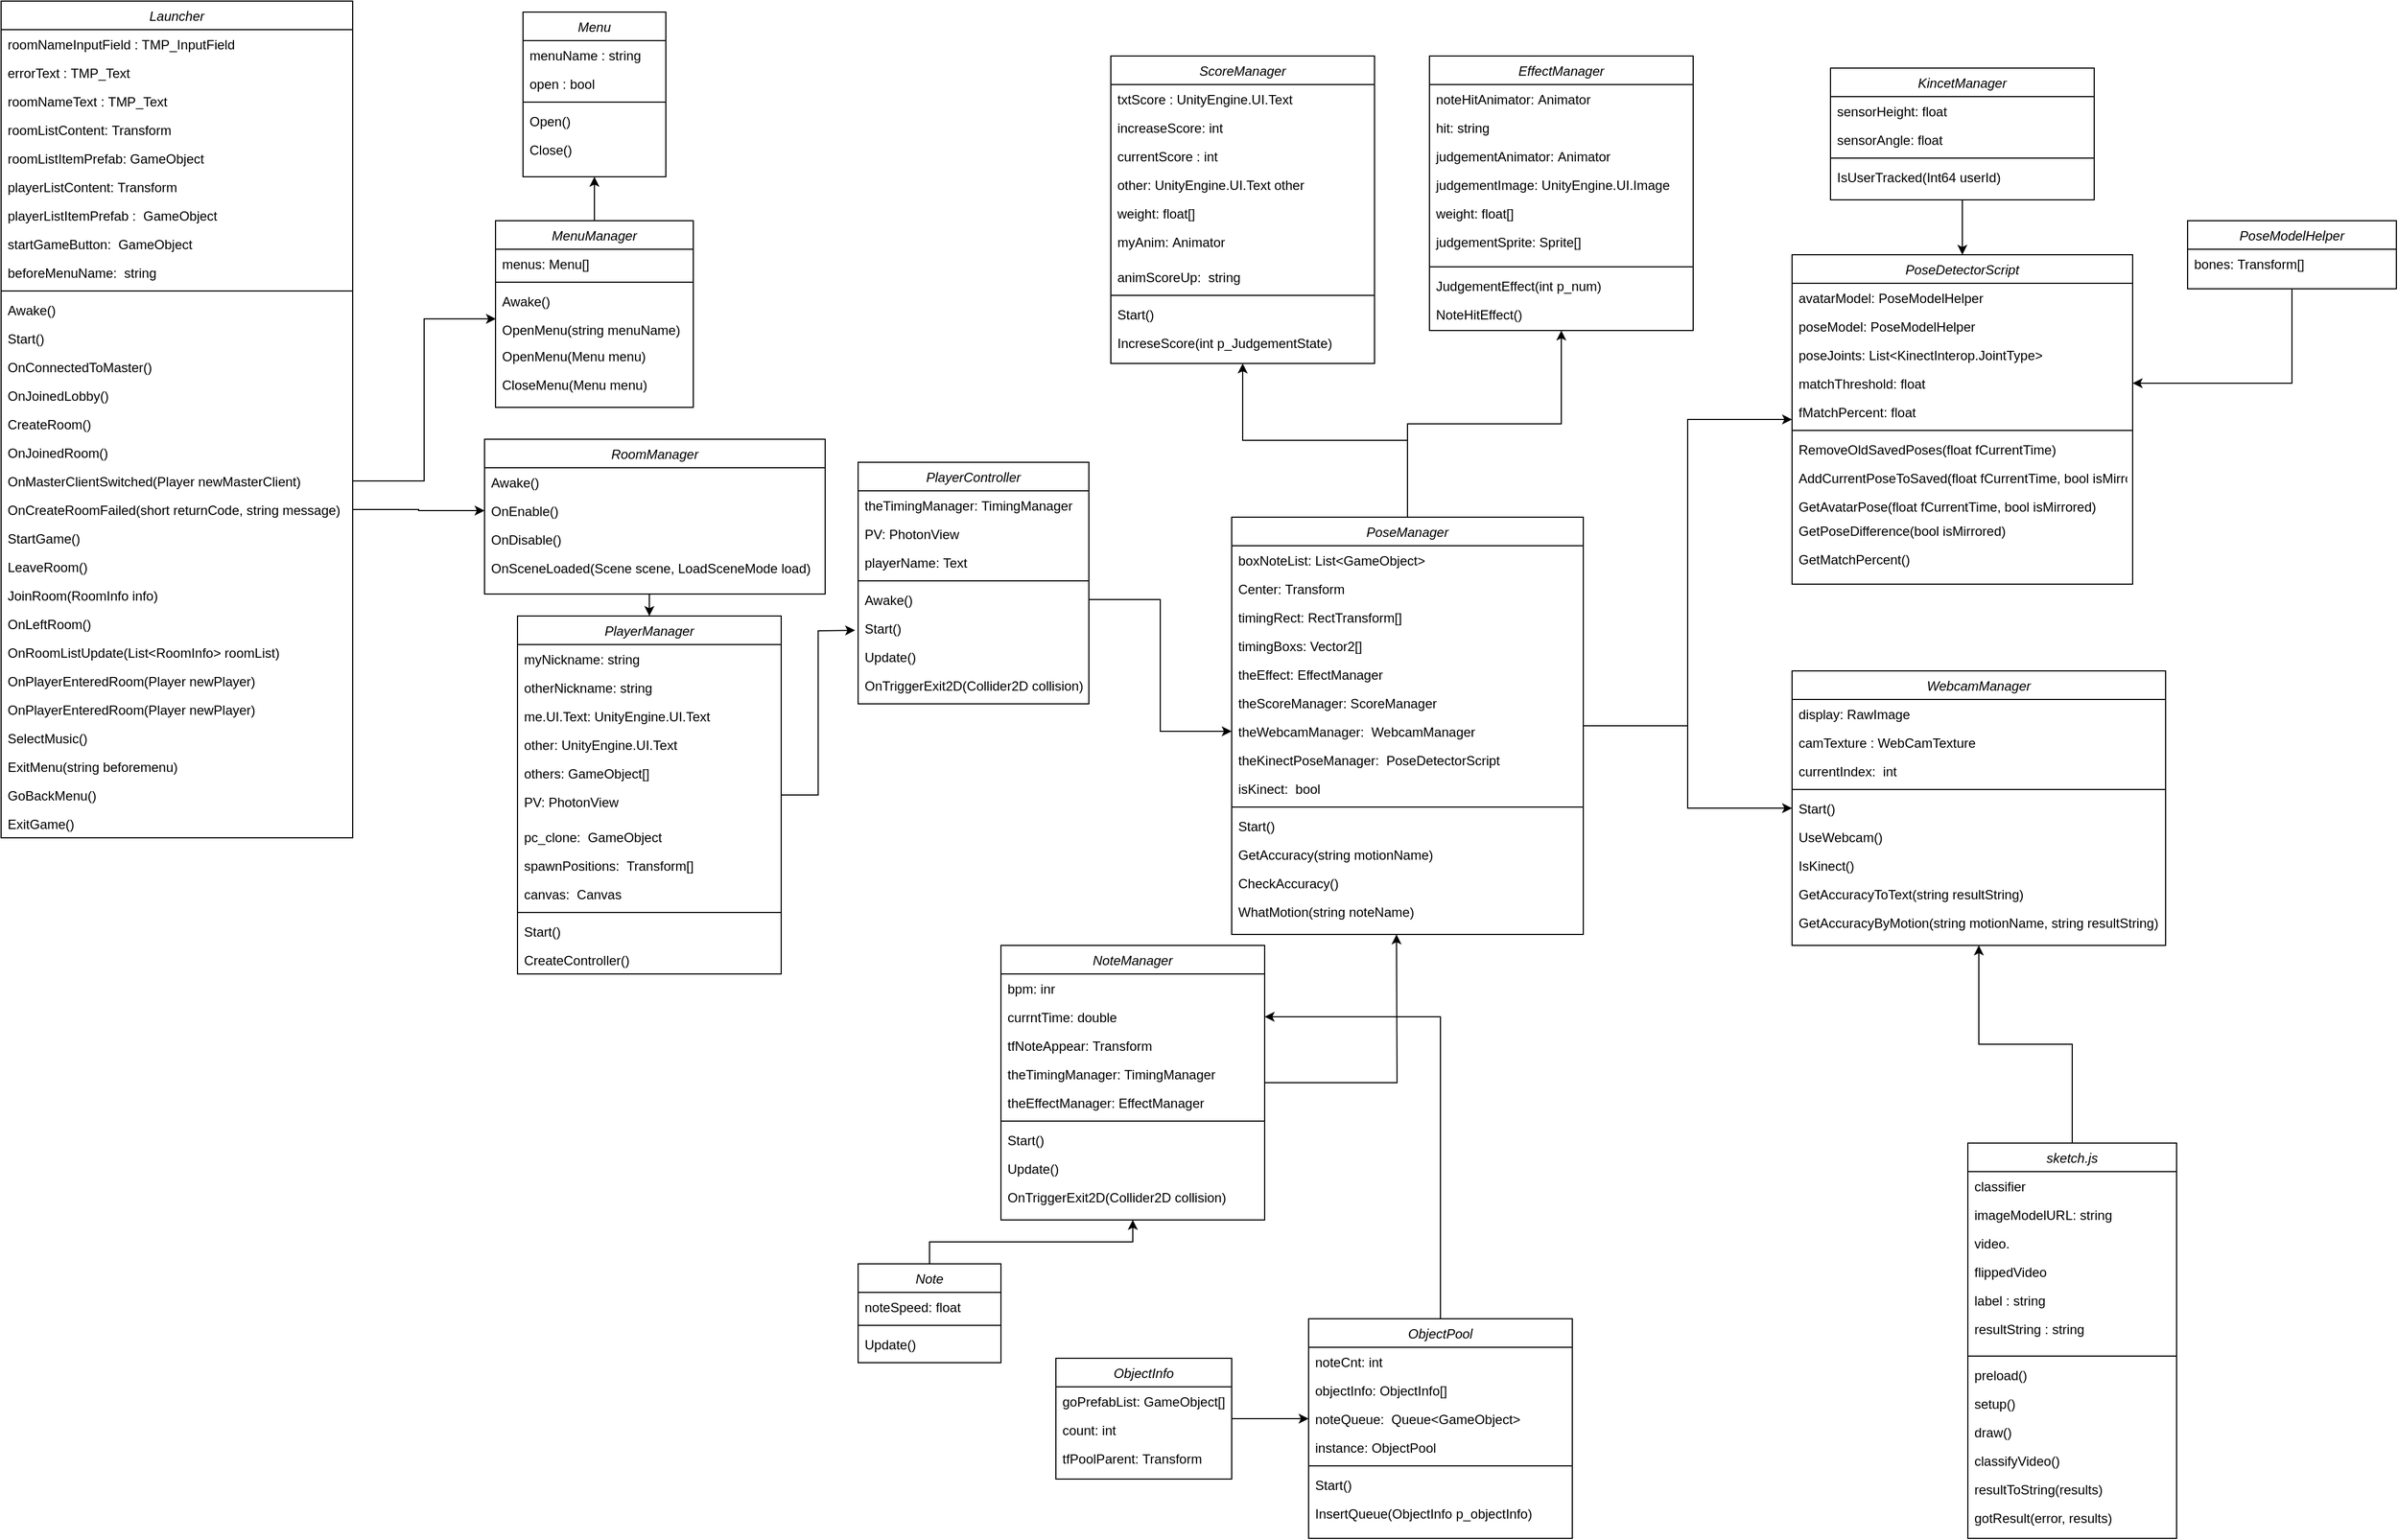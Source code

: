 <mxfile version="15.9.6" type="device"><diagram id="C5RBs43oDa-KdzZeNtuy" name="Page-1"><mxGraphModel dx="3728" dy="1656" grid="1" gridSize="10" guides="1" tooltips="1" connect="1" arrows="1" fold="1" page="1" pageScale="1" pageWidth="1200" pageHeight="1920" math="0" shadow="0"><root><mxCell id="WIyWlLk6GJQsqaUBKTNV-0"/><mxCell id="WIyWlLk6GJQsqaUBKTNV-1" parent="WIyWlLk6GJQsqaUBKTNV-0"/><mxCell id="zkfFHV4jXpPFQw0GAbJ--0" value="Launcher" style="swimlane;fontStyle=2;align=center;verticalAlign=top;childLayout=stackLayout;horizontal=1;startSize=26;horizontalStack=0;resizeParent=1;resizeLast=0;collapsible=1;marginBottom=0;rounded=0;shadow=0;strokeWidth=1;" parent="WIyWlLk6GJQsqaUBKTNV-1" vertex="1"><mxGeometry x="90" y="30" width="320" height="762" as="geometry"><mxRectangle x="230" y="140" width="160" height="26" as="alternateBounds"/></mxGeometry></mxCell><mxCell id="zkfFHV4jXpPFQw0GAbJ--1" value="roomNameInputField : TMP_InputField" style="text;align=left;verticalAlign=top;spacingLeft=4;spacingRight=4;overflow=hidden;rotatable=0;points=[[0,0.5],[1,0.5]];portConstraint=eastwest;" parent="zkfFHV4jXpPFQw0GAbJ--0" vertex="1"><mxGeometry y="26" width="320" height="26" as="geometry"/></mxCell><mxCell id="zkfFHV4jXpPFQw0GAbJ--2" value="errorText : TMP_Text" style="text;align=left;verticalAlign=top;spacingLeft=4;spacingRight=4;overflow=hidden;rotatable=0;points=[[0,0.5],[1,0.5]];portConstraint=eastwest;rounded=0;shadow=0;html=0;" parent="zkfFHV4jXpPFQw0GAbJ--0" vertex="1"><mxGeometry y="52" width="320" height="26" as="geometry"/></mxCell><mxCell id="zkfFHV4jXpPFQw0GAbJ--3" value="roomNameText : TMP_Text" style="text;align=left;verticalAlign=top;spacingLeft=4;spacingRight=4;overflow=hidden;rotatable=0;points=[[0,0.5],[1,0.5]];portConstraint=eastwest;rounded=0;shadow=0;html=0;" parent="zkfFHV4jXpPFQw0GAbJ--0" vertex="1"><mxGeometry y="78" width="320" height="26" as="geometry"/></mxCell><mxCell id="hgQyop_ewpDUzhBpKuWM-1" value="roomListContent: Transform" style="text;align=left;verticalAlign=top;spacingLeft=4;spacingRight=4;overflow=hidden;rotatable=0;points=[[0,0.5],[1,0.5]];portConstraint=eastwest;rounded=0;shadow=0;html=0;" vertex="1" parent="zkfFHV4jXpPFQw0GAbJ--0"><mxGeometry y="104" width="320" height="26" as="geometry"/></mxCell><mxCell id="hgQyop_ewpDUzhBpKuWM-2" value="roomListItemPrefab: GameObject" style="text;align=left;verticalAlign=top;spacingLeft=4;spacingRight=4;overflow=hidden;rotatable=0;points=[[0,0.5],[1,0.5]];portConstraint=eastwest;rounded=0;shadow=0;html=0;" vertex="1" parent="zkfFHV4jXpPFQw0GAbJ--0"><mxGeometry y="130" width="320" height="26" as="geometry"/></mxCell><mxCell id="hgQyop_ewpDUzhBpKuWM-3" value="playerListContent: Transform" style="text;align=left;verticalAlign=top;spacingLeft=4;spacingRight=4;overflow=hidden;rotatable=0;points=[[0,0.5],[1,0.5]];portConstraint=eastwest;rounded=0;shadow=0;html=0;" vertex="1" parent="zkfFHV4jXpPFQw0GAbJ--0"><mxGeometry y="156" width="320" height="26" as="geometry"/></mxCell><mxCell id="hgQyop_ewpDUzhBpKuWM-4" value="playerListItemPrefab :  GameObject" style="text;align=left;verticalAlign=top;spacingLeft=4;spacingRight=4;overflow=hidden;rotatable=0;points=[[0,0.5],[1,0.5]];portConstraint=eastwest;rounded=0;shadow=0;html=0;" vertex="1" parent="zkfFHV4jXpPFQw0GAbJ--0"><mxGeometry y="182" width="320" height="26" as="geometry"/></mxCell><mxCell id="hgQyop_ewpDUzhBpKuWM-5" value="startGameButton:  GameObject" style="text;align=left;verticalAlign=top;spacingLeft=4;spacingRight=4;overflow=hidden;rotatable=0;points=[[0,0.5],[1,0.5]];portConstraint=eastwest;rounded=0;shadow=0;html=0;" vertex="1" parent="zkfFHV4jXpPFQw0GAbJ--0"><mxGeometry y="208" width="320" height="26" as="geometry"/></mxCell><mxCell id="hgQyop_ewpDUzhBpKuWM-6" value="beforeMenuName:  string" style="text;align=left;verticalAlign=top;spacingLeft=4;spacingRight=4;overflow=hidden;rotatable=0;points=[[0,0.5],[1,0.5]];portConstraint=eastwest;rounded=0;shadow=0;html=0;" vertex="1" parent="zkfFHV4jXpPFQw0GAbJ--0"><mxGeometry y="234" width="320" height="26" as="geometry"/></mxCell><mxCell id="zkfFHV4jXpPFQw0GAbJ--4" value="" style="line;html=1;strokeWidth=1;align=left;verticalAlign=middle;spacingTop=-1;spacingLeft=3;spacingRight=3;rotatable=0;labelPosition=right;points=[];portConstraint=eastwest;" parent="zkfFHV4jXpPFQw0GAbJ--0" vertex="1"><mxGeometry y="260" width="320" height="8" as="geometry"/></mxCell><mxCell id="hgQyop_ewpDUzhBpKuWM-7" value="Awake()" style="text;align=left;verticalAlign=top;spacingLeft=4;spacingRight=4;overflow=hidden;rotatable=0;points=[[0,0.5],[1,0.5]];portConstraint=eastwest;rounded=0;shadow=0;html=0;" vertex="1" parent="zkfFHV4jXpPFQw0GAbJ--0"><mxGeometry y="268" width="320" height="26" as="geometry"/></mxCell><mxCell id="hgQyop_ewpDUzhBpKuWM-8" value="Start()" style="text;align=left;verticalAlign=top;spacingLeft=4;spacingRight=4;overflow=hidden;rotatable=0;points=[[0,0.5],[1,0.5]];portConstraint=eastwest;rounded=0;shadow=0;html=0;" vertex="1" parent="zkfFHV4jXpPFQw0GAbJ--0"><mxGeometry y="294" width="320" height="26" as="geometry"/></mxCell><mxCell id="hgQyop_ewpDUzhBpKuWM-9" value="OnConnectedToMaster()" style="text;align=left;verticalAlign=top;spacingLeft=4;spacingRight=4;overflow=hidden;rotatable=0;points=[[0,0.5],[1,0.5]];portConstraint=eastwest;rounded=0;shadow=0;html=0;" vertex="1" parent="zkfFHV4jXpPFQw0GAbJ--0"><mxGeometry y="320" width="320" height="26" as="geometry"/></mxCell><mxCell id="hgQyop_ewpDUzhBpKuWM-10" value="OnJoinedLobby()" style="text;align=left;verticalAlign=top;spacingLeft=4;spacingRight=4;overflow=hidden;rotatable=0;points=[[0,0.5],[1,0.5]];portConstraint=eastwest;rounded=0;shadow=0;html=0;" vertex="1" parent="zkfFHV4jXpPFQw0GAbJ--0"><mxGeometry y="346" width="320" height="26" as="geometry"/></mxCell><mxCell id="hgQyop_ewpDUzhBpKuWM-11" value="CreateRoom()" style="text;align=left;verticalAlign=top;spacingLeft=4;spacingRight=4;overflow=hidden;rotatable=0;points=[[0,0.5],[1,0.5]];portConstraint=eastwest;rounded=0;shadow=0;html=0;" vertex="1" parent="zkfFHV4jXpPFQw0GAbJ--0"><mxGeometry y="372" width="320" height="26" as="geometry"/></mxCell><mxCell id="hgQyop_ewpDUzhBpKuWM-12" value="OnJoinedRoom()" style="text;align=left;verticalAlign=top;spacingLeft=4;spacingRight=4;overflow=hidden;rotatable=0;points=[[0,0.5],[1,0.5]];portConstraint=eastwest;rounded=0;shadow=0;html=0;" vertex="1" parent="zkfFHV4jXpPFQw0GAbJ--0"><mxGeometry y="398" width="320" height="26" as="geometry"/></mxCell><mxCell id="hgQyop_ewpDUzhBpKuWM-13" value="OnMasterClientSwitched(Player newMasterClient)" style="text;align=left;verticalAlign=top;spacingLeft=4;spacingRight=4;overflow=hidden;rotatable=0;points=[[0,0.5],[1,0.5]];portConstraint=eastwest;rounded=0;shadow=0;html=0;" vertex="1" parent="zkfFHV4jXpPFQw0GAbJ--0"><mxGeometry y="424" width="320" height="26" as="geometry"/></mxCell><mxCell id="hgQyop_ewpDUzhBpKuWM-14" value="OnCreateRoomFailed(short returnCode, string message)" style="text;align=left;verticalAlign=top;spacingLeft=4;spacingRight=4;overflow=hidden;rotatable=0;points=[[0,0.5],[1,0.5]];portConstraint=eastwest;rounded=0;shadow=0;html=0;" vertex="1" parent="zkfFHV4jXpPFQw0GAbJ--0"><mxGeometry y="450" width="320" height="26" as="geometry"/></mxCell><mxCell id="hgQyop_ewpDUzhBpKuWM-16" value="StartGame()" style="text;align=left;verticalAlign=top;spacingLeft=4;spacingRight=4;overflow=hidden;rotatable=0;points=[[0,0.5],[1,0.5]];portConstraint=eastwest;rounded=0;shadow=0;html=0;" vertex="1" parent="zkfFHV4jXpPFQw0GAbJ--0"><mxGeometry y="476" width="320" height="26" as="geometry"/></mxCell><mxCell id="hgQyop_ewpDUzhBpKuWM-17" value="LeaveRoom()" style="text;align=left;verticalAlign=top;spacingLeft=4;spacingRight=4;overflow=hidden;rotatable=0;points=[[0,0.5],[1,0.5]];portConstraint=eastwest;rounded=0;shadow=0;html=0;" vertex="1" parent="zkfFHV4jXpPFQw0GAbJ--0"><mxGeometry y="502" width="320" height="26" as="geometry"/></mxCell><mxCell id="hgQyop_ewpDUzhBpKuWM-18" value="JoinRoom(RoomInfo info)" style="text;align=left;verticalAlign=top;spacingLeft=4;spacingRight=4;overflow=hidden;rotatable=0;points=[[0,0.5],[1,0.5]];portConstraint=eastwest;rounded=0;shadow=0;html=0;" vertex="1" parent="zkfFHV4jXpPFQw0GAbJ--0"><mxGeometry y="528" width="320" height="26" as="geometry"/></mxCell><mxCell id="hgQyop_ewpDUzhBpKuWM-19" value="OnLeftRoom()" style="text;align=left;verticalAlign=top;spacingLeft=4;spacingRight=4;overflow=hidden;rotatable=0;points=[[0,0.5],[1,0.5]];portConstraint=eastwest;rounded=0;shadow=0;html=0;" vertex="1" parent="zkfFHV4jXpPFQw0GAbJ--0"><mxGeometry y="554" width="320" height="26" as="geometry"/></mxCell><mxCell id="hgQyop_ewpDUzhBpKuWM-20" value="OnRoomListUpdate(List&lt;RoomInfo&gt; roomList)" style="text;align=left;verticalAlign=top;spacingLeft=4;spacingRight=4;overflow=hidden;rotatable=0;points=[[0,0.5],[1,0.5]];portConstraint=eastwest;rounded=0;shadow=0;html=0;" vertex="1" parent="zkfFHV4jXpPFQw0GAbJ--0"><mxGeometry y="580" width="320" height="26" as="geometry"/></mxCell><mxCell id="hgQyop_ewpDUzhBpKuWM-21" value="OnPlayerEnteredRoom(Player newPlayer)" style="text;align=left;verticalAlign=top;spacingLeft=4;spacingRight=4;overflow=hidden;rotatable=0;points=[[0,0.5],[1,0.5]];portConstraint=eastwest;rounded=0;shadow=0;html=0;" vertex="1" parent="zkfFHV4jXpPFQw0GAbJ--0"><mxGeometry y="606" width="320" height="26" as="geometry"/></mxCell><mxCell id="hgQyop_ewpDUzhBpKuWM-125" value="OnPlayerEnteredRoom(Player newPlayer)" style="text;align=left;verticalAlign=top;spacingLeft=4;spacingRight=4;overflow=hidden;rotatable=0;points=[[0,0.5],[1,0.5]];portConstraint=eastwest;rounded=0;shadow=0;html=0;" vertex="1" parent="zkfFHV4jXpPFQw0GAbJ--0"><mxGeometry y="632" width="320" height="26" as="geometry"/></mxCell><mxCell id="hgQyop_ewpDUzhBpKuWM-23" value="SelectMusic()" style="text;align=left;verticalAlign=top;spacingLeft=4;spacingRight=4;overflow=hidden;rotatable=0;points=[[0,0.5],[1,0.5]];portConstraint=eastwest;rounded=0;shadow=0;html=0;" vertex="1" parent="zkfFHV4jXpPFQw0GAbJ--0"><mxGeometry y="658" width="320" height="26" as="geometry"/></mxCell><mxCell id="hgQyop_ewpDUzhBpKuWM-24" value="ExitMenu(string beforemenu)" style="text;align=left;verticalAlign=top;spacingLeft=4;spacingRight=4;overflow=hidden;rotatable=0;points=[[0,0.5],[1,0.5]];portConstraint=eastwest;rounded=0;shadow=0;html=0;" vertex="1" parent="zkfFHV4jXpPFQw0GAbJ--0"><mxGeometry y="684" width="320" height="26" as="geometry"/></mxCell><mxCell id="hgQyop_ewpDUzhBpKuWM-25" value="GoBackMenu()" style="text;align=left;verticalAlign=top;spacingLeft=4;spacingRight=4;overflow=hidden;rotatable=0;points=[[0,0.5],[1,0.5]];portConstraint=eastwest;rounded=0;shadow=0;html=0;" vertex="1" parent="zkfFHV4jXpPFQw0GAbJ--0"><mxGeometry y="710" width="320" height="26" as="geometry"/></mxCell><mxCell id="hgQyop_ewpDUzhBpKuWM-26" value="ExitGame()" style="text;align=left;verticalAlign=top;spacingLeft=4;spacingRight=4;overflow=hidden;rotatable=0;points=[[0,0.5],[1,0.5]];portConstraint=eastwest;rounded=0;shadow=0;html=0;" vertex="1" parent="zkfFHV4jXpPFQw0GAbJ--0"><mxGeometry y="736" width="320" height="26" as="geometry"/></mxCell><mxCell id="hgQyop_ewpDUzhBpKuWM-27" value="Menu" style="swimlane;fontStyle=2;align=center;verticalAlign=top;childLayout=stackLayout;horizontal=1;startSize=26;horizontalStack=0;resizeParent=1;resizeLast=0;collapsible=1;marginBottom=0;rounded=0;shadow=0;strokeWidth=1;" vertex="1" parent="WIyWlLk6GJQsqaUBKTNV-1"><mxGeometry x="565" y="40" width="130" height="150" as="geometry"><mxRectangle x="230" y="140" width="160" height="26" as="alternateBounds"/></mxGeometry></mxCell><mxCell id="hgQyop_ewpDUzhBpKuWM-28" value="menuName : string" style="text;align=left;verticalAlign=top;spacingLeft=4;spacingRight=4;overflow=hidden;rotatable=0;points=[[0,0.5],[1,0.5]];portConstraint=eastwest;" vertex="1" parent="hgQyop_ewpDUzhBpKuWM-27"><mxGeometry y="26" width="130" height="26" as="geometry"/></mxCell><mxCell id="hgQyop_ewpDUzhBpKuWM-29" value="open : bool" style="text;align=left;verticalAlign=top;spacingLeft=4;spacingRight=4;overflow=hidden;rotatable=0;points=[[0,0.5],[1,0.5]];portConstraint=eastwest;rounded=0;shadow=0;html=0;" vertex="1" parent="hgQyop_ewpDUzhBpKuWM-27"><mxGeometry y="52" width="130" height="26" as="geometry"/></mxCell><mxCell id="hgQyop_ewpDUzhBpKuWM-37" value="" style="line;html=1;strokeWidth=1;align=left;verticalAlign=middle;spacingTop=-1;spacingLeft=3;spacingRight=3;rotatable=0;labelPosition=right;points=[];portConstraint=eastwest;" vertex="1" parent="hgQyop_ewpDUzhBpKuWM-27"><mxGeometry y="78" width="130" height="8" as="geometry"/></mxCell><mxCell id="hgQyop_ewpDUzhBpKuWM-38" value="Open()" style="text;align=left;verticalAlign=top;spacingLeft=4;spacingRight=4;overflow=hidden;rotatable=0;points=[[0,0.5],[1,0.5]];portConstraint=eastwest;rounded=0;shadow=0;html=0;" vertex="1" parent="hgQyop_ewpDUzhBpKuWM-27"><mxGeometry y="86" width="130" height="26" as="geometry"/></mxCell><mxCell id="hgQyop_ewpDUzhBpKuWM-40" value="Close()" style="text;align=left;verticalAlign=top;spacingLeft=4;spacingRight=4;overflow=hidden;rotatable=0;points=[[0,0.5],[1,0.5]];portConstraint=eastwest;rounded=0;shadow=0;html=0;" vertex="1" parent="hgQyop_ewpDUzhBpKuWM-27"><mxGeometry y="112" width="130" height="26" as="geometry"/></mxCell><mxCell id="hgQyop_ewpDUzhBpKuWM-92" style="edgeStyle=orthogonalEdgeStyle;rounded=0;orthogonalLoop=1;jettySize=auto;html=1;entryX=0.5;entryY=1;entryDx=0;entryDy=0;" edge="1" parent="WIyWlLk6GJQsqaUBKTNV-1" source="hgQyop_ewpDUzhBpKuWM-58" target="hgQyop_ewpDUzhBpKuWM-27"><mxGeometry relative="1" as="geometry"/></mxCell><mxCell id="hgQyop_ewpDUzhBpKuWM-58" value="MenuManager" style="swimlane;fontStyle=2;align=center;verticalAlign=top;childLayout=stackLayout;horizontal=1;startSize=26;horizontalStack=0;resizeParent=1;resizeLast=0;collapsible=1;marginBottom=0;rounded=0;shadow=0;strokeWidth=1;" vertex="1" parent="WIyWlLk6GJQsqaUBKTNV-1"><mxGeometry x="540" y="230" width="180" height="170" as="geometry"><mxRectangle x="230" y="140" width="160" height="26" as="alternateBounds"/></mxGeometry></mxCell><mxCell id="hgQyop_ewpDUzhBpKuWM-59" value="menus: Menu[]" style="text;align=left;verticalAlign=top;spacingLeft=4;spacingRight=4;overflow=hidden;rotatable=0;points=[[0,0.5],[1,0.5]];portConstraint=eastwest;" vertex="1" parent="hgQyop_ewpDUzhBpKuWM-58"><mxGeometry y="26" width="180" height="26" as="geometry"/></mxCell><mxCell id="hgQyop_ewpDUzhBpKuWM-68" value="" style="line;html=1;strokeWidth=1;align=left;verticalAlign=middle;spacingTop=-1;spacingLeft=3;spacingRight=3;rotatable=0;labelPosition=right;points=[];portConstraint=eastwest;" vertex="1" parent="hgQyop_ewpDUzhBpKuWM-58"><mxGeometry y="52" width="180" height="8" as="geometry"/></mxCell><mxCell id="hgQyop_ewpDUzhBpKuWM-69" value="Awake()" style="text;align=left;verticalAlign=top;spacingLeft=4;spacingRight=4;overflow=hidden;rotatable=0;points=[[0,0.5],[1,0.5]];portConstraint=eastwest;rounded=0;shadow=0;html=0;" vertex="1" parent="hgQyop_ewpDUzhBpKuWM-58"><mxGeometry y="60" width="180" height="26" as="geometry"/></mxCell><mxCell id="hgQyop_ewpDUzhBpKuWM-70" value="OpenMenu(string menuName)" style="text;align=left;verticalAlign=top;spacingLeft=4;spacingRight=4;overflow=hidden;rotatable=0;points=[[0,0.5],[1,0.5]];portConstraint=eastwest;rounded=0;shadow=0;html=0;" vertex="1" parent="hgQyop_ewpDUzhBpKuWM-58"><mxGeometry y="86" width="180" height="24" as="geometry"/></mxCell><mxCell id="hgQyop_ewpDUzhBpKuWM-71" value="OpenMenu(Menu menu)" style="text;align=left;verticalAlign=top;spacingLeft=4;spacingRight=4;overflow=hidden;rotatable=0;points=[[0,0.5],[1,0.5]];portConstraint=eastwest;rounded=0;shadow=0;html=0;" vertex="1" parent="hgQyop_ewpDUzhBpKuWM-58"><mxGeometry y="110" width="180" height="26" as="geometry"/></mxCell><mxCell id="hgQyop_ewpDUzhBpKuWM-72" value="CloseMenu(Menu menu)" style="text;align=left;verticalAlign=top;spacingLeft=4;spacingRight=4;overflow=hidden;rotatable=0;points=[[0,0.5],[1,0.5]];portConstraint=eastwest;rounded=0;shadow=0;html=0;" vertex="1" parent="hgQyop_ewpDUzhBpKuWM-58"><mxGeometry y="136" width="180" height="26" as="geometry"/></mxCell><mxCell id="hgQyop_ewpDUzhBpKuWM-93" style="edgeStyle=orthogonalEdgeStyle;rounded=0;orthogonalLoop=1;jettySize=auto;html=1;exitX=1;exitY=0.5;exitDx=0;exitDy=0;entryX=0.002;entryY=0.141;entryDx=0;entryDy=0;entryPerimeter=0;" edge="1" parent="WIyWlLk6GJQsqaUBKTNV-1" source="hgQyop_ewpDUzhBpKuWM-13" target="hgQyop_ewpDUzhBpKuWM-70"><mxGeometry relative="1" as="geometry"/></mxCell><mxCell id="hgQyop_ewpDUzhBpKuWM-157" style="edgeStyle=orthogonalEdgeStyle;rounded=0;orthogonalLoop=1;jettySize=auto;html=1;exitX=0.5;exitY=1;exitDx=0;exitDy=0;entryX=0.5;entryY=0;entryDx=0;entryDy=0;" edge="1" parent="WIyWlLk6GJQsqaUBKTNV-1" source="hgQyop_ewpDUzhBpKuWM-94" target="hgQyop_ewpDUzhBpKuWM-127"><mxGeometry relative="1" as="geometry"/></mxCell><mxCell id="hgQyop_ewpDUzhBpKuWM-94" value="RoomManager" style="swimlane;fontStyle=2;align=center;verticalAlign=top;childLayout=stackLayout;horizontal=1;startSize=26;horizontalStack=0;resizeParent=1;resizeLast=0;collapsible=1;marginBottom=0;rounded=0;shadow=0;strokeWidth=1;" vertex="1" parent="WIyWlLk6GJQsqaUBKTNV-1"><mxGeometry x="530" y="429" width="310" height="141" as="geometry"><mxRectangle x="230" y="140" width="160" height="26" as="alternateBounds"/></mxGeometry></mxCell><mxCell id="hgQyop_ewpDUzhBpKuWM-106" value="Awake()" style="text;align=left;verticalAlign=top;spacingLeft=4;spacingRight=4;overflow=hidden;rotatable=0;points=[[0,0.5],[1,0.5]];portConstraint=eastwest;rounded=0;shadow=0;html=0;" vertex="1" parent="hgQyop_ewpDUzhBpKuWM-94"><mxGeometry y="26" width="310" height="26" as="geometry"/></mxCell><mxCell id="hgQyop_ewpDUzhBpKuWM-107" value="OnEnable()" style="text;align=left;verticalAlign=top;spacingLeft=4;spacingRight=4;overflow=hidden;rotatable=0;points=[[0,0.5],[1,0.5]];portConstraint=eastwest;rounded=0;shadow=0;html=0;" vertex="1" parent="hgQyop_ewpDUzhBpKuWM-94"><mxGeometry y="52" width="310" height="26" as="geometry"/></mxCell><mxCell id="hgQyop_ewpDUzhBpKuWM-109" value="OnDisable()" style="text;align=left;verticalAlign=top;spacingLeft=4;spacingRight=4;overflow=hidden;rotatable=0;points=[[0,0.5],[1,0.5]];portConstraint=eastwest;rounded=0;shadow=0;html=0;" vertex="1" parent="hgQyop_ewpDUzhBpKuWM-94"><mxGeometry y="78" width="310" height="26" as="geometry"/></mxCell><mxCell id="hgQyop_ewpDUzhBpKuWM-110" value="OnSceneLoaded(Scene scene, LoadSceneMode load)" style="text;align=left;verticalAlign=top;spacingLeft=4;spacingRight=4;overflow=hidden;rotatable=0;points=[[0,0.5],[1,0.5]];portConstraint=eastwest;rounded=0;shadow=0;html=0;" vertex="1" parent="hgQyop_ewpDUzhBpKuWM-94"><mxGeometry y="104" width="310" height="26" as="geometry"/></mxCell><mxCell id="hgQyop_ewpDUzhBpKuWM-123" style="edgeStyle=orthogonalEdgeStyle;rounded=0;orthogonalLoop=1;jettySize=auto;html=1;exitX=1;exitY=0.5;exitDx=0;exitDy=0;entryX=0;entryY=0.5;entryDx=0;entryDy=0;" edge="1" parent="WIyWlLk6GJQsqaUBKTNV-1" source="hgQyop_ewpDUzhBpKuWM-14" target="hgQyop_ewpDUzhBpKuWM-107"><mxGeometry relative="1" as="geometry"><mxPoint x="500" y="493.667" as="targetPoint"/></mxGeometry></mxCell><mxCell id="hgQyop_ewpDUzhBpKuWM-203" style="edgeStyle=orthogonalEdgeStyle;rounded=0;orthogonalLoop=1;jettySize=auto;html=1;entryX=-0.013;entryY=0.885;entryDx=0;entryDy=0;entryPerimeter=0;" edge="1" parent="WIyWlLk6GJQsqaUBKTNV-1" source="hgQyop_ewpDUzhBpKuWM-127"><mxGeometry relative="1" as="geometry"><mxPoint x="867.27" y="603.01" as="targetPoint"/></mxGeometry></mxCell><mxCell id="hgQyop_ewpDUzhBpKuWM-127" value="PlayerManager" style="swimlane;fontStyle=2;align=center;verticalAlign=top;childLayout=stackLayout;horizontal=1;startSize=26;horizontalStack=0;resizeParent=1;resizeLast=0;collapsible=1;marginBottom=0;rounded=0;shadow=0;strokeWidth=1;" vertex="1" parent="WIyWlLk6GJQsqaUBKTNV-1"><mxGeometry x="560" y="590" width="240" height="326" as="geometry"><mxRectangle x="230" y="140" width="160" height="26" as="alternateBounds"/></mxGeometry></mxCell><mxCell id="hgQyop_ewpDUzhBpKuWM-128" value="myNickname: string" style="text;align=left;verticalAlign=top;spacingLeft=4;spacingRight=4;overflow=hidden;rotatable=0;points=[[0,0.5],[1,0.5]];portConstraint=eastwest;" vertex="1" parent="hgQyop_ewpDUzhBpKuWM-127"><mxGeometry y="26" width="240" height="26" as="geometry"/></mxCell><mxCell id="hgQyop_ewpDUzhBpKuWM-129" value="otherNickname: string" style="text;align=left;verticalAlign=top;spacingLeft=4;spacingRight=4;overflow=hidden;rotatable=0;points=[[0,0.5],[1,0.5]];portConstraint=eastwest;rounded=0;shadow=0;html=0;" vertex="1" parent="hgQyop_ewpDUzhBpKuWM-127"><mxGeometry y="52" width="240" height="26" as="geometry"/></mxCell><mxCell id="hgQyop_ewpDUzhBpKuWM-130" value="me.UI.Text: UnityEngine.UI.Text " style="text;align=left;verticalAlign=top;spacingLeft=4;spacingRight=4;overflow=hidden;rotatable=0;points=[[0,0.5],[1,0.5]];portConstraint=eastwest;rounded=0;shadow=0;html=0;" vertex="1" parent="hgQyop_ewpDUzhBpKuWM-127"><mxGeometry y="78" width="240" height="26" as="geometry"/></mxCell><mxCell id="hgQyop_ewpDUzhBpKuWM-131" value="other: UnityEngine.UI.Text " style="text;align=left;verticalAlign=top;spacingLeft=4;spacingRight=4;overflow=hidden;rotatable=0;points=[[0,0.5],[1,0.5]];portConstraint=eastwest;rounded=0;shadow=0;html=0;" vertex="1" parent="hgQyop_ewpDUzhBpKuWM-127"><mxGeometry y="104" width="240" height="26" as="geometry"/></mxCell><mxCell id="hgQyop_ewpDUzhBpKuWM-132" value="others: GameObject[]" style="text;align=left;verticalAlign=top;spacingLeft=4;spacingRight=4;overflow=hidden;rotatable=0;points=[[0,0.5],[1,0.5]];portConstraint=eastwest;rounded=0;shadow=0;html=0;" vertex="1" parent="hgQyop_ewpDUzhBpKuWM-127"><mxGeometry y="130" width="240" height="26" as="geometry"/></mxCell><mxCell id="hgQyop_ewpDUzhBpKuWM-133" value="PV: PhotonView" style="text;align=left;verticalAlign=top;spacingLeft=4;spacingRight=4;overflow=hidden;rotatable=0;points=[[0,0.5],[1,0.5]];portConstraint=eastwest;rounded=0;shadow=0;html=0;" vertex="1" parent="hgQyop_ewpDUzhBpKuWM-127"><mxGeometry y="156" width="240" height="32" as="geometry"/></mxCell><mxCell id="hgQyop_ewpDUzhBpKuWM-134" value="pc_clone:  GameObject" style="text;align=left;verticalAlign=top;spacingLeft=4;spacingRight=4;overflow=hidden;rotatable=0;points=[[0,0.5],[1,0.5]];portConstraint=eastwest;rounded=0;shadow=0;html=0;" vertex="1" parent="hgQyop_ewpDUzhBpKuWM-127"><mxGeometry y="188" width="240" height="26" as="geometry"/></mxCell><mxCell id="hgQyop_ewpDUzhBpKuWM-135" value="spawnPositions:  Transform[]" style="text;align=left;verticalAlign=top;spacingLeft=4;spacingRight=4;overflow=hidden;rotatable=0;points=[[0,0.5],[1,0.5]];portConstraint=eastwest;rounded=0;shadow=0;html=0;" vertex="1" parent="hgQyop_ewpDUzhBpKuWM-127"><mxGeometry y="214" width="240" height="26" as="geometry"/></mxCell><mxCell id="hgQyop_ewpDUzhBpKuWM-136" value="canvas:  Canvas" style="text;align=left;verticalAlign=top;spacingLeft=4;spacingRight=4;overflow=hidden;rotatable=0;points=[[0,0.5],[1,0.5]];portConstraint=eastwest;rounded=0;shadow=0;html=0;" vertex="1" parent="hgQyop_ewpDUzhBpKuWM-127"><mxGeometry y="240" width="240" height="26" as="geometry"/></mxCell><mxCell id="hgQyop_ewpDUzhBpKuWM-137" value="" style="line;html=1;strokeWidth=1;align=left;verticalAlign=middle;spacingTop=-1;spacingLeft=3;spacingRight=3;rotatable=0;labelPosition=right;points=[];portConstraint=eastwest;" vertex="1" parent="hgQyop_ewpDUzhBpKuWM-127"><mxGeometry y="266" width="240" height="8" as="geometry"/></mxCell><mxCell id="hgQyop_ewpDUzhBpKuWM-139" value="Start()" style="text;align=left;verticalAlign=top;spacingLeft=4;spacingRight=4;overflow=hidden;rotatable=0;points=[[0,0.5],[1,0.5]];portConstraint=eastwest;rounded=0;shadow=0;html=0;" vertex="1" parent="hgQyop_ewpDUzhBpKuWM-127"><mxGeometry y="274" width="240" height="26" as="geometry"/></mxCell><mxCell id="hgQyop_ewpDUzhBpKuWM-140" value="CreateController()" style="text;align=left;verticalAlign=top;spacingLeft=4;spacingRight=4;overflow=hidden;rotatable=0;points=[[0,0.5],[1,0.5]];portConstraint=eastwest;rounded=0;shadow=0;html=0;" vertex="1" parent="hgQyop_ewpDUzhBpKuWM-127"><mxGeometry y="300" width="240" height="26" as="geometry"/></mxCell><mxCell id="hgQyop_ewpDUzhBpKuWM-172" value="PlayerController" style="swimlane;fontStyle=2;align=center;verticalAlign=top;childLayout=stackLayout;horizontal=1;startSize=26;horizontalStack=0;resizeParent=1;resizeLast=0;collapsible=1;marginBottom=0;rounded=0;shadow=0;strokeWidth=1;" vertex="1" parent="WIyWlLk6GJQsqaUBKTNV-1"><mxGeometry x="870" y="450" width="210" height="220" as="geometry"><mxRectangle x="230" y="140" width="160" height="26" as="alternateBounds"/></mxGeometry></mxCell><mxCell id="hgQyop_ewpDUzhBpKuWM-173" value="theTimingManager: TimingManager" style="text;align=left;verticalAlign=top;spacingLeft=4;spacingRight=4;overflow=hidden;rotatable=0;points=[[0,0.5],[1,0.5]];portConstraint=eastwest;" vertex="1" parent="hgQyop_ewpDUzhBpKuWM-172"><mxGeometry y="26" width="210" height="26" as="geometry"/></mxCell><mxCell id="hgQyop_ewpDUzhBpKuWM-174" value="PV: PhotonView" style="text;align=left;verticalAlign=top;spacingLeft=4;spacingRight=4;overflow=hidden;rotatable=0;points=[[0,0.5],[1,0.5]];portConstraint=eastwest;rounded=0;shadow=0;html=0;" vertex="1" parent="hgQyop_ewpDUzhBpKuWM-172"><mxGeometry y="52" width="210" height="26" as="geometry"/></mxCell><mxCell id="hgQyop_ewpDUzhBpKuWM-175" value="playerName: Text" style="text;align=left;verticalAlign=top;spacingLeft=4;spacingRight=4;overflow=hidden;rotatable=0;points=[[0,0.5],[1,0.5]];portConstraint=eastwest;rounded=0;shadow=0;html=0;" vertex="1" parent="hgQyop_ewpDUzhBpKuWM-172"><mxGeometry y="78" width="210" height="26" as="geometry"/></mxCell><mxCell id="hgQyop_ewpDUzhBpKuWM-182" value="" style="line;html=1;strokeWidth=1;align=left;verticalAlign=middle;spacingTop=-1;spacingLeft=3;spacingRight=3;rotatable=0;labelPosition=right;points=[];portConstraint=eastwest;" vertex="1" parent="hgQyop_ewpDUzhBpKuWM-172"><mxGeometry y="104" width="210" height="8" as="geometry"/></mxCell><mxCell id="hgQyop_ewpDUzhBpKuWM-183" value="Awake()" style="text;align=left;verticalAlign=top;spacingLeft=4;spacingRight=4;overflow=hidden;rotatable=0;points=[[0,0.5],[1,0.5]];portConstraint=eastwest;rounded=0;shadow=0;html=0;" vertex="1" parent="hgQyop_ewpDUzhBpKuWM-172"><mxGeometry y="112" width="210" height="26" as="geometry"/></mxCell><mxCell id="hgQyop_ewpDUzhBpKuWM-184" value="Start()" style="text;align=left;verticalAlign=top;spacingLeft=4;spacingRight=4;overflow=hidden;rotatable=0;points=[[0,0.5],[1,0.5]];portConstraint=eastwest;rounded=0;shadow=0;html=0;" vertex="1" parent="hgQyop_ewpDUzhBpKuWM-172"><mxGeometry y="138" width="210" height="26" as="geometry"/></mxCell><mxCell id="hgQyop_ewpDUzhBpKuWM-185" value="Update()" style="text;align=left;verticalAlign=top;spacingLeft=4;spacingRight=4;overflow=hidden;rotatable=0;points=[[0,0.5],[1,0.5]];portConstraint=eastwest;rounded=0;shadow=0;html=0;" vertex="1" parent="hgQyop_ewpDUzhBpKuWM-172"><mxGeometry y="164" width="210" height="26" as="geometry"/></mxCell><mxCell id="hgQyop_ewpDUzhBpKuWM-205" value="OnTriggerExit2D(Collider2D collision)" style="text;align=left;verticalAlign=top;spacingLeft=4;spacingRight=4;overflow=hidden;rotatable=0;points=[[0,0.5],[1,0.5]];portConstraint=eastwest;rounded=0;shadow=0;html=0;" vertex="1" parent="hgQyop_ewpDUzhBpKuWM-172"><mxGeometry y="190" width="210" height="26" as="geometry"/></mxCell><mxCell id="hgQyop_ewpDUzhBpKuWM-224" style="edgeStyle=orthogonalEdgeStyle;rounded=0;orthogonalLoop=1;jettySize=auto;html=1;exitX=1;exitY=0.5;exitDx=0;exitDy=0;entryX=0;entryY=0.5;entryDx=0;entryDy=0;" edge="1" parent="WIyWlLk6GJQsqaUBKTNV-1" source="hgQyop_ewpDUzhBpKuWM-183" target="hgQyop_ewpDUzhBpKuWM-429"><mxGeometry relative="1" as="geometry"><mxPoint x="1160.0" y="631.0" as="targetPoint"/></mxGeometry></mxCell><mxCell id="hgQyop_ewpDUzhBpKuWM-225" value="ScoreManager" style="swimlane;fontStyle=2;align=center;verticalAlign=top;childLayout=stackLayout;horizontal=1;startSize=26;horizontalStack=0;resizeParent=1;resizeLast=0;collapsible=1;marginBottom=0;rounded=0;shadow=0;strokeWidth=1;" vertex="1" parent="WIyWlLk6GJQsqaUBKTNV-1"><mxGeometry x="1100" y="80" width="240" height="280" as="geometry"><mxRectangle x="230" y="140" width="160" height="26" as="alternateBounds"/></mxGeometry></mxCell><mxCell id="hgQyop_ewpDUzhBpKuWM-226" value="txtScore : UnityEngine.UI.Text&#10;&#10;" style="text;align=left;verticalAlign=top;spacingLeft=4;spacingRight=4;overflow=hidden;rotatable=0;points=[[0,0.5],[1,0.5]];portConstraint=eastwest;" vertex="1" parent="hgQyop_ewpDUzhBpKuWM-225"><mxGeometry y="26" width="240" height="26" as="geometry"/></mxCell><mxCell id="hgQyop_ewpDUzhBpKuWM-227" value="increaseScore: int" style="text;align=left;verticalAlign=top;spacingLeft=4;spacingRight=4;overflow=hidden;rotatable=0;points=[[0,0.5],[1,0.5]];portConstraint=eastwest;rounded=0;shadow=0;html=0;" vertex="1" parent="hgQyop_ewpDUzhBpKuWM-225"><mxGeometry y="52" width="240" height="26" as="geometry"/></mxCell><mxCell id="hgQyop_ewpDUzhBpKuWM-228" value="currentScore : int" style="text;align=left;verticalAlign=top;spacingLeft=4;spacingRight=4;overflow=hidden;rotatable=0;points=[[0,0.5],[1,0.5]];portConstraint=eastwest;rounded=0;shadow=0;html=0;" vertex="1" parent="hgQyop_ewpDUzhBpKuWM-225"><mxGeometry y="78" width="240" height="26" as="geometry"/></mxCell><mxCell id="hgQyop_ewpDUzhBpKuWM-229" value="other: UnityEngine.UI.Text other" style="text;align=left;verticalAlign=top;spacingLeft=4;spacingRight=4;overflow=hidden;rotatable=0;points=[[0,0.5],[1,0.5]];portConstraint=eastwest;rounded=0;shadow=0;html=0;" vertex="1" parent="hgQyop_ewpDUzhBpKuWM-225"><mxGeometry y="104" width="240" height="26" as="geometry"/></mxCell><mxCell id="hgQyop_ewpDUzhBpKuWM-230" value="weight: float[]" style="text;align=left;verticalAlign=top;spacingLeft=4;spacingRight=4;overflow=hidden;rotatable=0;points=[[0,0.5],[1,0.5]];portConstraint=eastwest;rounded=0;shadow=0;html=0;" vertex="1" parent="hgQyop_ewpDUzhBpKuWM-225"><mxGeometry y="130" width="240" height="26" as="geometry"/></mxCell><mxCell id="hgQyop_ewpDUzhBpKuWM-231" value="myAnim: Animator" style="text;align=left;verticalAlign=top;spacingLeft=4;spacingRight=4;overflow=hidden;rotatable=0;points=[[0,0.5],[1,0.5]];portConstraint=eastwest;rounded=0;shadow=0;html=0;" vertex="1" parent="hgQyop_ewpDUzhBpKuWM-225"><mxGeometry y="156" width="240" height="32" as="geometry"/></mxCell><mxCell id="hgQyop_ewpDUzhBpKuWM-232" value="animScoreUp:  string" style="text;align=left;verticalAlign=top;spacingLeft=4;spacingRight=4;overflow=hidden;rotatable=0;points=[[0,0.5],[1,0.5]];portConstraint=eastwest;rounded=0;shadow=0;html=0;" vertex="1" parent="hgQyop_ewpDUzhBpKuWM-225"><mxGeometry y="188" width="240" height="26" as="geometry"/></mxCell><mxCell id="hgQyop_ewpDUzhBpKuWM-235" value="" style="line;html=1;strokeWidth=1;align=left;verticalAlign=middle;spacingTop=-1;spacingLeft=3;spacingRight=3;rotatable=0;labelPosition=right;points=[];portConstraint=eastwest;" vertex="1" parent="hgQyop_ewpDUzhBpKuWM-225"><mxGeometry y="214" width="240" height="8" as="geometry"/></mxCell><mxCell id="hgQyop_ewpDUzhBpKuWM-236" value="Start()" style="text;align=left;verticalAlign=top;spacingLeft=4;spacingRight=4;overflow=hidden;rotatable=0;points=[[0,0.5],[1,0.5]];portConstraint=eastwest;rounded=0;shadow=0;html=0;" vertex="1" parent="hgQyop_ewpDUzhBpKuWM-225"><mxGeometry y="222" width="240" height="26" as="geometry"/></mxCell><mxCell id="hgQyop_ewpDUzhBpKuWM-237" value="IncreseScore(int p_JudgementState)" style="text;align=left;verticalAlign=top;spacingLeft=4;spacingRight=4;overflow=hidden;rotatable=0;points=[[0,0.5],[1,0.5]];portConstraint=eastwest;rounded=0;shadow=0;html=0;" vertex="1" parent="hgQyop_ewpDUzhBpKuWM-225"><mxGeometry y="248" width="240" height="26" as="geometry"/></mxCell><mxCell id="hgQyop_ewpDUzhBpKuWM-239" value="EffectManager&#10;" style="swimlane;fontStyle=2;align=center;verticalAlign=top;childLayout=stackLayout;horizontal=1;startSize=26;horizontalStack=0;resizeParent=1;resizeLast=0;collapsible=1;marginBottom=0;rounded=0;shadow=0;strokeWidth=1;" vertex="1" parent="WIyWlLk6GJQsqaUBKTNV-1"><mxGeometry x="1390" y="80" width="240" height="250" as="geometry"><mxRectangle x="230" y="140" width="160" height="26" as="alternateBounds"/></mxGeometry></mxCell><mxCell id="hgQyop_ewpDUzhBpKuWM-240" value="noteHitAnimator: Animator" style="text;align=left;verticalAlign=top;spacingLeft=4;spacingRight=4;overflow=hidden;rotatable=0;points=[[0,0.5],[1,0.5]];portConstraint=eastwest;" vertex="1" parent="hgQyop_ewpDUzhBpKuWM-239"><mxGeometry y="26" width="240" height="26" as="geometry"/></mxCell><mxCell id="hgQyop_ewpDUzhBpKuWM-241" value="hit: string" style="text;align=left;verticalAlign=top;spacingLeft=4;spacingRight=4;overflow=hidden;rotatable=0;points=[[0,0.5],[1,0.5]];portConstraint=eastwest;rounded=0;shadow=0;html=0;" vertex="1" parent="hgQyop_ewpDUzhBpKuWM-239"><mxGeometry y="52" width="240" height="26" as="geometry"/></mxCell><mxCell id="hgQyop_ewpDUzhBpKuWM-242" value="judgementAnimator: Animator" style="text;align=left;verticalAlign=top;spacingLeft=4;spacingRight=4;overflow=hidden;rotatable=0;points=[[0,0.5],[1,0.5]];portConstraint=eastwest;rounded=0;shadow=0;html=0;" vertex="1" parent="hgQyop_ewpDUzhBpKuWM-239"><mxGeometry y="78" width="240" height="26" as="geometry"/></mxCell><mxCell id="hgQyop_ewpDUzhBpKuWM-243" value="judgementImage: UnityEngine.UI.Image" style="text;align=left;verticalAlign=top;spacingLeft=4;spacingRight=4;overflow=hidden;rotatable=0;points=[[0,0.5],[1,0.5]];portConstraint=eastwest;rounded=0;shadow=0;html=0;" vertex="1" parent="hgQyop_ewpDUzhBpKuWM-239"><mxGeometry y="104" width="240" height="26" as="geometry"/></mxCell><mxCell id="hgQyop_ewpDUzhBpKuWM-244" value="weight: float[]" style="text;align=left;verticalAlign=top;spacingLeft=4;spacingRight=4;overflow=hidden;rotatable=0;points=[[0,0.5],[1,0.5]];portConstraint=eastwest;rounded=0;shadow=0;html=0;" vertex="1" parent="hgQyop_ewpDUzhBpKuWM-239"><mxGeometry y="130" width="240" height="26" as="geometry"/></mxCell><mxCell id="hgQyop_ewpDUzhBpKuWM-245" value="judgementSprite: Sprite[]" style="text;align=left;verticalAlign=top;spacingLeft=4;spacingRight=4;overflow=hidden;rotatable=0;points=[[0,0.5],[1,0.5]];portConstraint=eastwest;rounded=0;shadow=0;html=0;" vertex="1" parent="hgQyop_ewpDUzhBpKuWM-239"><mxGeometry y="156" width="240" height="32" as="geometry"/></mxCell><mxCell id="hgQyop_ewpDUzhBpKuWM-247" value="" style="line;html=1;strokeWidth=1;align=left;verticalAlign=middle;spacingTop=-1;spacingLeft=3;spacingRight=3;rotatable=0;labelPosition=right;points=[];portConstraint=eastwest;" vertex="1" parent="hgQyop_ewpDUzhBpKuWM-239"><mxGeometry y="188" width="240" height="8" as="geometry"/></mxCell><mxCell id="hgQyop_ewpDUzhBpKuWM-248" value="JudgementEffect(int p_num)" style="text;align=left;verticalAlign=top;spacingLeft=4;spacingRight=4;overflow=hidden;rotatable=0;points=[[0,0.5],[1,0.5]];portConstraint=eastwest;rounded=0;shadow=0;html=0;" vertex="1" parent="hgQyop_ewpDUzhBpKuWM-239"><mxGeometry y="196" width="240" height="26" as="geometry"/></mxCell><mxCell id="hgQyop_ewpDUzhBpKuWM-249" value="NoteHitEffect()" style="text;align=left;verticalAlign=top;spacingLeft=4;spacingRight=4;overflow=hidden;rotatable=0;points=[[0,0.5],[1,0.5]];portConstraint=eastwest;rounded=0;shadow=0;html=0;" vertex="1" parent="hgQyop_ewpDUzhBpKuWM-239"><mxGeometry y="222" width="240" height="26" as="geometry"/></mxCell><mxCell id="hgQyop_ewpDUzhBpKuWM-277" style="edgeStyle=orthogonalEdgeStyle;rounded=0;orthogonalLoop=1;jettySize=auto;html=1;entryX=0.5;entryY=1;entryDx=0;entryDy=0;" edge="1" parent="WIyWlLk6GJQsqaUBKTNV-1" source="hgQyop_ewpDUzhBpKuWM-251" target="hgQyop_ewpDUzhBpKuWM-263"><mxGeometry relative="1" as="geometry"/></mxCell><mxCell id="hgQyop_ewpDUzhBpKuWM-251" value="Note&#10;" style="swimlane;fontStyle=2;align=center;verticalAlign=top;childLayout=stackLayout;horizontal=1;startSize=26;horizontalStack=0;resizeParent=1;resizeLast=0;collapsible=1;marginBottom=0;rounded=0;shadow=0;strokeWidth=1;" vertex="1" parent="WIyWlLk6GJQsqaUBKTNV-1"><mxGeometry x="870" y="1180" width="130" height="90" as="geometry"><mxRectangle x="230" y="140" width="160" height="26" as="alternateBounds"/></mxGeometry></mxCell><mxCell id="hgQyop_ewpDUzhBpKuWM-252" value="noteSpeed: float" style="text;align=left;verticalAlign=top;spacingLeft=4;spacingRight=4;overflow=hidden;rotatable=0;points=[[0,0.5],[1,0.5]];portConstraint=eastwest;" vertex="1" parent="hgQyop_ewpDUzhBpKuWM-251"><mxGeometry y="26" width="130" height="26" as="geometry"/></mxCell><mxCell id="hgQyop_ewpDUzhBpKuWM-254" value="" style="line;html=1;strokeWidth=1;align=left;verticalAlign=middle;spacingTop=-1;spacingLeft=3;spacingRight=3;rotatable=0;labelPosition=right;points=[];portConstraint=eastwest;" vertex="1" parent="hgQyop_ewpDUzhBpKuWM-251"><mxGeometry y="52" width="130" height="8" as="geometry"/></mxCell><mxCell id="hgQyop_ewpDUzhBpKuWM-255" value="Update()" style="text;align=left;verticalAlign=top;spacingLeft=4;spacingRight=4;overflow=hidden;rotatable=0;points=[[0,0.5],[1,0.5]];portConstraint=eastwest;rounded=0;shadow=0;html=0;" vertex="1" parent="hgQyop_ewpDUzhBpKuWM-251"><mxGeometry y="60" width="130" height="26" as="geometry"/></mxCell><mxCell id="hgQyop_ewpDUzhBpKuWM-441" style="edgeStyle=orthogonalEdgeStyle;rounded=0;orthogonalLoop=1;jettySize=auto;html=1;" edge="1" parent="WIyWlLk6GJQsqaUBKTNV-1" source="hgQyop_ewpDUzhBpKuWM-263"><mxGeometry relative="1" as="geometry"><mxPoint x="1360.0" y="880" as="targetPoint"/></mxGeometry></mxCell><mxCell id="hgQyop_ewpDUzhBpKuWM-263" value="NoteManager" style="swimlane;fontStyle=2;align=center;verticalAlign=top;childLayout=stackLayout;horizontal=1;startSize=26;horizontalStack=0;resizeParent=1;resizeLast=0;collapsible=1;marginBottom=0;rounded=0;shadow=0;strokeWidth=1;" vertex="1" parent="WIyWlLk6GJQsqaUBKTNV-1"><mxGeometry x="1000" y="890" width="240" height="250" as="geometry"><mxRectangle x="230" y="140" width="160" height="26" as="alternateBounds"/></mxGeometry></mxCell><mxCell id="hgQyop_ewpDUzhBpKuWM-264" value="bpm: inr&#10;&#10;" style="text;align=left;verticalAlign=top;spacingLeft=4;spacingRight=4;overflow=hidden;rotatable=0;points=[[0,0.5],[1,0.5]];portConstraint=eastwest;" vertex="1" parent="hgQyop_ewpDUzhBpKuWM-263"><mxGeometry y="26" width="240" height="26" as="geometry"/></mxCell><mxCell id="hgQyop_ewpDUzhBpKuWM-265" value="currntTime: double" style="text;align=left;verticalAlign=top;spacingLeft=4;spacingRight=4;overflow=hidden;rotatable=0;points=[[0,0.5],[1,0.5]];portConstraint=eastwest;rounded=0;shadow=0;html=0;" vertex="1" parent="hgQyop_ewpDUzhBpKuWM-263"><mxGeometry y="52" width="240" height="26" as="geometry"/></mxCell><mxCell id="hgQyop_ewpDUzhBpKuWM-266" value="tfNoteAppear: Transform" style="text;align=left;verticalAlign=top;spacingLeft=4;spacingRight=4;overflow=hidden;rotatable=0;points=[[0,0.5],[1,0.5]];portConstraint=eastwest;rounded=0;shadow=0;html=0;" vertex="1" parent="hgQyop_ewpDUzhBpKuWM-263"><mxGeometry y="78" width="240" height="26" as="geometry"/></mxCell><mxCell id="hgQyop_ewpDUzhBpKuWM-267" value="theTimingManager: TimingManager" style="text;align=left;verticalAlign=top;spacingLeft=4;spacingRight=4;overflow=hidden;rotatable=0;points=[[0,0.5],[1,0.5]];portConstraint=eastwest;rounded=0;shadow=0;html=0;" vertex="1" parent="hgQyop_ewpDUzhBpKuWM-263"><mxGeometry y="104" width="240" height="26" as="geometry"/></mxCell><mxCell id="hgQyop_ewpDUzhBpKuWM-268" value="theEffectManager: EffectManager" style="text;align=left;verticalAlign=top;spacingLeft=4;spacingRight=4;overflow=hidden;rotatable=0;points=[[0,0.5],[1,0.5]];portConstraint=eastwest;rounded=0;shadow=0;html=0;" vertex="1" parent="hgQyop_ewpDUzhBpKuWM-263"><mxGeometry y="130" width="240" height="26" as="geometry"/></mxCell><mxCell id="hgQyop_ewpDUzhBpKuWM-271" value="" style="line;html=1;strokeWidth=1;align=left;verticalAlign=middle;spacingTop=-1;spacingLeft=3;spacingRight=3;rotatable=0;labelPosition=right;points=[];portConstraint=eastwest;" vertex="1" parent="hgQyop_ewpDUzhBpKuWM-263"><mxGeometry y="156" width="240" height="8" as="geometry"/></mxCell><mxCell id="hgQyop_ewpDUzhBpKuWM-272" value="Start()" style="text;align=left;verticalAlign=top;spacingLeft=4;spacingRight=4;overflow=hidden;rotatable=0;points=[[0,0.5],[1,0.5]];portConstraint=eastwest;rounded=0;shadow=0;html=0;" vertex="1" parent="hgQyop_ewpDUzhBpKuWM-263"><mxGeometry y="164" width="240" height="26" as="geometry"/></mxCell><mxCell id="hgQyop_ewpDUzhBpKuWM-273" value="Update()" style="text;align=left;verticalAlign=top;spacingLeft=4;spacingRight=4;overflow=hidden;rotatable=0;points=[[0,0.5],[1,0.5]];portConstraint=eastwest;rounded=0;shadow=0;html=0;" vertex="1" parent="hgQyop_ewpDUzhBpKuWM-263"><mxGeometry y="190" width="240" height="26" as="geometry"/></mxCell><mxCell id="hgQyop_ewpDUzhBpKuWM-274" value="OnTriggerExit2D(Collider2D collision)" style="text;align=left;verticalAlign=top;spacingLeft=4;spacingRight=4;overflow=hidden;rotatable=0;points=[[0,0.5],[1,0.5]];portConstraint=eastwest;rounded=0;shadow=0;html=0;" vertex="1" parent="hgQyop_ewpDUzhBpKuWM-263"><mxGeometry y="216" width="240" height="26" as="geometry"/></mxCell><mxCell id="hgQyop_ewpDUzhBpKuWM-298" style="edgeStyle=orthogonalEdgeStyle;rounded=0;orthogonalLoop=1;jettySize=auto;html=1;entryX=0;entryY=0.5;entryDx=0;entryDy=0;" edge="1" parent="WIyWlLk6GJQsqaUBKTNV-1" source="hgQyop_ewpDUzhBpKuWM-282" target="hgQyop_ewpDUzhBpKuWM-291"><mxGeometry relative="1" as="geometry"/></mxCell><mxCell id="hgQyop_ewpDUzhBpKuWM-282" value="ObjectInfo" style="swimlane;fontStyle=2;align=center;verticalAlign=top;childLayout=stackLayout;horizontal=1;startSize=26;horizontalStack=0;resizeParent=1;resizeLast=0;collapsible=1;marginBottom=0;rounded=0;shadow=0;strokeWidth=1;" vertex="1" parent="WIyWlLk6GJQsqaUBKTNV-1"><mxGeometry x="1050" y="1266" width="160" height="110" as="geometry"><mxRectangle x="230" y="140" width="160" height="26" as="alternateBounds"/></mxGeometry></mxCell><mxCell id="hgQyop_ewpDUzhBpKuWM-283" value="goPrefabList: GameObject[]" style="text;align=left;verticalAlign=top;spacingLeft=4;spacingRight=4;overflow=hidden;rotatable=0;points=[[0,0.5],[1,0.5]];portConstraint=eastwest;" vertex="1" parent="hgQyop_ewpDUzhBpKuWM-282"><mxGeometry y="26" width="160" height="26" as="geometry"/></mxCell><mxCell id="hgQyop_ewpDUzhBpKuWM-286" value="count: int" style="text;align=left;verticalAlign=top;spacingLeft=4;spacingRight=4;overflow=hidden;rotatable=0;points=[[0,0.5],[1,0.5]];portConstraint=eastwest;" vertex="1" parent="hgQyop_ewpDUzhBpKuWM-282"><mxGeometry y="52" width="160" height="26" as="geometry"/></mxCell><mxCell id="hgQyop_ewpDUzhBpKuWM-287" value="tfPoolParent: Transform" style="text;align=left;verticalAlign=top;spacingLeft=4;spacingRight=4;overflow=hidden;rotatable=0;points=[[0,0.5],[1,0.5]];portConstraint=eastwest;" vertex="1" parent="hgQyop_ewpDUzhBpKuWM-282"><mxGeometry y="78" width="160" height="26" as="geometry"/></mxCell><mxCell id="hgQyop_ewpDUzhBpKuWM-299" style="edgeStyle=orthogonalEdgeStyle;rounded=0;orthogonalLoop=1;jettySize=auto;html=1;entryX=1;entryY=0.5;entryDx=0;entryDy=0;" edge="1" parent="WIyWlLk6GJQsqaUBKTNV-1" source="hgQyop_ewpDUzhBpKuWM-288" target="hgQyop_ewpDUzhBpKuWM-265"><mxGeometry relative="1" as="geometry"/></mxCell><mxCell id="hgQyop_ewpDUzhBpKuWM-288" value="ObjectPool" style="swimlane;fontStyle=2;align=center;verticalAlign=top;childLayout=stackLayout;horizontal=1;startSize=26;horizontalStack=0;resizeParent=1;resizeLast=0;collapsible=1;marginBottom=0;rounded=0;shadow=0;strokeWidth=1;" vertex="1" parent="WIyWlLk6GJQsqaUBKTNV-1"><mxGeometry x="1280" y="1230" width="240" height="200" as="geometry"><mxRectangle x="230" y="140" width="160" height="26" as="alternateBounds"/></mxGeometry></mxCell><mxCell id="hgQyop_ewpDUzhBpKuWM-289" value="noteCnt: int" style="text;align=left;verticalAlign=top;spacingLeft=4;spacingRight=4;overflow=hidden;rotatable=0;points=[[0,0.5],[1,0.5]];portConstraint=eastwest;" vertex="1" parent="hgQyop_ewpDUzhBpKuWM-288"><mxGeometry y="26" width="240" height="26" as="geometry"/></mxCell><mxCell id="hgQyop_ewpDUzhBpKuWM-290" value="objectInfo: ObjectInfo[]" style="text;align=left;verticalAlign=top;spacingLeft=4;spacingRight=4;overflow=hidden;rotatable=0;points=[[0,0.5],[1,0.5]];portConstraint=eastwest;rounded=0;shadow=0;html=0;" vertex="1" parent="hgQyop_ewpDUzhBpKuWM-288"><mxGeometry y="52" width="240" height="26" as="geometry"/></mxCell><mxCell id="hgQyop_ewpDUzhBpKuWM-291" value="noteQueue:  Queue&lt;GameObject&gt;" style="text;align=left;verticalAlign=top;spacingLeft=4;spacingRight=4;overflow=hidden;rotatable=0;points=[[0,0.5],[1,0.5]];portConstraint=eastwest;rounded=0;shadow=0;html=0;" vertex="1" parent="hgQyop_ewpDUzhBpKuWM-288"><mxGeometry y="78" width="240" height="26" as="geometry"/></mxCell><mxCell id="hgQyop_ewpDUzhBpKuWM-292" value="instance: ObjectPool" style="text;align=left;verticalAlign=top;spacingLeft=4;spacingRight=4;overflow=hidden;rotatable=0;points=[[0,0.5],[1,0.5]];portConstraint=eastwest;rounded=0;shadow=0;html=0;" vertex="1" parent="hgQyop_ewpDUzhBpKuWM-288"><mxGeometry y="104" width="240" height="26" as="geometry"/></mxCell><mxCell id="hgQyop_ewpDUzhBpKuWM-295" value="" style="line;html=1;strokeWidth=1;align=left;verticalAlign=middle;spacingTop=-1;spacingLeft=3;spacingRight=3;rotatable=0;labelPosition=right;points=[];portConstraint=eastwest;" vertex="1" parent="hgQyop_ewpDUzhBpKuWM-288"><mxGeometry y="130" width="240" height="8" as="geometry"/></mxCell><mxCell id="hgQyop_ewpDUzhBpKuWM-296" value="Start()" style="text;align=left;verticalAlign=top;spacingLeft=4;spacingRight=4;overflow=hidden;rotatable=0;points=[[0,0.5],[1,0.5]];portConstraint=eastwest;rounded=0;shadow=0;html=0;" vertex="1" parent="hgQyop_ewpDUzhBpKuWM-288"><mxGeometry y="138" width="240" height="26" as="geometry"/></mxCell><mxCell id="hgQyop_ewpDUzhBpKuWM-297" value="InsertQueue(ObjectInfo p_objectInfo)" style="text;align=left;verticalAlign=top;spacingLeft=4;spacingRight=4;overflow=hidden;rotatable=0;points=[[0,0.5],[1,0.5]];portConstraint=eastwest;rounded=0;shadow=0;html=0;" vertex="1" parent="hgQyop_ewpDUzhBpKuWM-288"><mxGeometry y="164" width="240" height="26" as="geometry"/></mxCell><mxCell id="hgQyop_ewpDUzhBpKuWM-304" value="WebcamManager" style="swimlane;fontStyle=2;align=center;verticalAlign=top;childLayout=stackLayout;horizontal=1;startSize=26;horizontalStack=0;resizeParent=1;resizeLast=0;collapsible=1;marginBottom=0;rounded=0;shadow=0;strokeWidth=1;" vertex="1" parent="WIyWlLk6GJQsqaUBKTNV-1"><mxGeometry x="1720" y="640" width="340" height="250" as="geometry"><mxRectangle x="230" y="140" width="160" height="26" as="alternateBounds"/></mxGeometry></mxCell><mxCell id="hgQyop_ewpDUzhBpKuWM-305" value="display: RawImage" style="text;align=left;verticalAlign=top;spacingLeft=4;spacingRight=4;overflow=hidden;rotatable=0;points=[[0,0.5],[1,0.5]];portConstraint=eastwest;" vertex="1" parent="hgQyop_ewpDUzhBpKuWM-304"><mxGeometry y="26" width="340" height="26" as="geometry"/></mxCell><mxCell id="hgQyop_ewpDUzhBpKuWM-306" value="camTexture : WebCamTexture" style="text;align=left;verticalAlign=top;spacingLeft=4;spacingRight=4;overflow=hidden;rotatable=0;points=[[0,0.5],[1,0.5]];portConstraint=eastwest;rounded=0;shadow=0;html=0;" vertex="1" parent="hgQyop_ewpDUzhBpKuWM-304"><mxGeometry y="52" width="340" height="26" as="geometry"/></mxCell><mxCell id="hgQyop_ewpDUzhBpKuWM-307" value="currentIndex:  int" style="text;align=left;verticalAlign=top;spacingLeft=4;spacingRight=4;overflow=hidden;rotatable=0;points=[[0,0.5],[1,0.5]];portConstraint=eastwest;rounded=0;shadow=0;html=0;" vertex="1" parent="hgQyop_ewpDUzhBpKuWM-304"><mxGeometry y="78" width="340" height="26" as="geometry"/></mxCell><mxCell id="hgQyop_ewpDUzhBpKuWM-309" value="" style="line;html=1;strokeWidth=1;align=left;verticalAlign=middle;spacingTop=-1;spacingLeft=3;spacingRight=3;rotatable=0;labelPosition=right;points=[];portConstraint=eastwest;" vertex="1" parent="hgQyop_ewpDUzhBpKuWM-304"><mxGeometry y="104" width="340" height="8" as="geometry"/></mxCell><mxCell id="hgQyop_ewpDUzhBpKuWM-310" value="Start()" style="text;align=left;verticalAlign=top;spacingLeft=4;spacingRight=4;overflow=hidden;rotatable=0;points=[[0,0.5],[1,0.5]];portConstraint=eastwest;rounded=0;shadow=0;html=0;" vertex="1" parent="hgQyop_ewpDUzhBpKuWM-304"><mxGeometry y="112" width="340" height="26" as="geometry"/></mxCell><mxCell id="hgQyop_ewpDUzhBpKuWM-311" value="UseWebcam()" style="text;align=left;verticalAlign=top;spacingLeft=4;spacingRight=4;overflow=hidden;rotatable=0;points=[[0,0.5],[1,0.5]];portConstraint=eastwest;rounded=0;shadow=0;html=0;" vertex="1" parent="hgQyop_ewpDUzhBpKuWM-304"><mxGeometry y="138" width="340" height="26" as="geometry"/></mxCell><mxCell id="hgQyop_ewpDUzhBpKuWM-313" value="IsKinect()" style="text;align=left;verticalAlign=top;spacingLeft=4;spacingRight=4;overflow=hidden;rotatable=0;points=[[0,0.5],[1,0.5]];portConstraint=eastwest;rounded=0;shadow=0;html=0;" vertex="1" parent="hgQyop_ewpDUzhBpKuWM-304"><mxGeometry y="164" width="340" height="26" as="geometry"/></mxCell><mxCell id="hgQyop_ewpDUzhBpKuWM-372" value="GetAccuracyToText(string resultString)" style="text;align=left;verticalAlign=top;spacingLeft=4;spacingRight=4;overflow=hidden;rotatable=0;points=[[0,0.5],[1,0.5]];portConstraint=eastwest;rounded=0;shadow=0;html=0;" vertex="1" parent="hgQyop_ewpDUzhBpKuWM-304"><mxGeometry y="190" width="340" height="26" as="geometry"/></mxCell><mxCell id="hgQyop_ewpDUzhBpKuWM-382" value="GetAccuracyByMotion(string motionName, string resultString)" style="text;align=left;verticalAlign=top;spacingLeft=4;spacingRight=4;overflow=hidden;rotatable=0;points=[[0,0.5],[1,0.5]];portConstraint=eastwest;rounded=0;shadow=0;html=0;" vertex="1" parent="hgQyop_ewpDUzhBpKuWM-304"><mxGeometry y="216" width="340" height="26" as="geometry"/></mxCell><mxCell id="hgQyop_ewpDUzhBpKuWM-358" style="edgeStyle=orthogonalEdgeStyle;rounded=0;orthogonalLoop=1;jettySize=auto;html=1;entryX=0.5;entryY=0;entryDx=0;entryDy=0;" edge="1" parent="WIyWlLk6GJQsqaUBKTNV-1" source="hgQyop_ewpDUzhBpKuWM-330" target="hgQyop_ewpDUzhBpKuWM-347"><mxGeometry relative="1" as="geometry"/></mxCell><mxCell id="hgQyop_ewpDUzhBpKuWM-330" value="KincetManager" style="swimlane;fontStyle=2;align=center;verticalAlign=top;childLayout=stackLayout;horizontal=1;startSize=26;horizontalStack=0;resizeParent=1;resizeLast=0;collapsible=1;marginBottom=0;rounded=0;shadow=0;strokeWidth=1;" vertex="1" parent="WIyWlLk6GJQsqaUBKTNV-1"><mxGeometry x="1755" y="91" width="240" height="120" as="geometry"><mxRectangle x="230" y="140" width="160" height="26" as="alternateBounds"/></mxGeometry></mxCell><mxCell id="hgQyop_ewpDUzhBpKuWM-331" value="sensorHeight: float" style="text;align=left;verticalAlign=top;spacingLeft=4;spacingRight=4;overflow=hidden;rotatable=0;points=[[0,0.5],[1,0.5]];portConstraint=eastwest;" vertex="1" parent="hgQyop_ewpDUzhBpKuWM-330"><mxGeometry y="26" width="240" height="26" as="geometry"/></mxCell><mxCell id="hgQyop_ewpDUzhBpKuWM-332" value="sensorAngle: float" style="text;align=left;verticalAlign=top;spacingLeft=4;spacingRight=4;overflow=hidden;rotatable=0;points=[[0,0.5],[1,0.5]];portConstraint=eastwest;rounded=0;shadow=0;html=0;" vertex="1" parent="hgQyop_ewpDUzhBpKuWM-330"><mxGeometry y="52" width="240" height="26" as="geometry"/></mxCell><mxCell id="hgQyop_ewpDUzhBpKuWM-334" value="" style="line;html=1;strokeWidth=1;align=left;verticalAlign=middle;spacingTop=-1;spacingLeft=3;spacingRight=3;rotatable=0;labelPosition=right;points=[];portConstraint=eastwest;" vertex="1" parent="hgQyop_ewpDUzhBpKuWM-330"><mxGeometry y="78" width="240" height="8" as="geometry"/></mxCell><mxCell id="hgQyop_ewpDUzhBpKuWM-335" value="IsUserTracked(Int64 userId)" style="text;align=left;verticalAlign=top;spacingLeft=4;spacingRight=4;overflow=hidden;rotatable=0;points=[[0,0.5],[1,0.5]];portConstraint=eastwest;rounded=0;shadow=0;html=0;" vertex="1" parent="hgQyop_ewpDUzhBpKuWM-330"><mxGeometry y="86" width="240" height="26" as="geometry"/></mxCell><mxCell id="hgQyop_ewpDUzhBpKuWM-347" value="PoseDetectorScript" style="swimlane;fontStyle=2;align=center;verticalAlign=top;childLayout=stackLayout;horizontal=1;startSize=26;horizontalStack=0;resizeParent=1;resizeLast=0;collapsible=1;marginBottom=0;rounded=0;shadow=0;strokeWidth=1;" vertex="1" parent="WIyWlLk6GJQsqaUBKTNV-1"><mxGeometry x="1720" y="261" width="310" height="300" as="geometry"><mxRectangle x="230" y="140" width="160" height="26" as="alternateBounds"/></mxGeometry></mxCell><mxCell id="hgQyop_ewpDUzhBpKuWM-348" value="avatarModel: PoseModelHelper" style="text;align=left;verticalAlign=top;spacingLeft=4;spacingRight=4;overflow=hidden;rotatable=0;points=[[0,0.5],[1,0.5]];portConstraint=eastwest;" vertex="1" parent="hgQyop_ewpDUzhBpKuWM-347"><mxGeometry y="26" width="310" height="26" as="geometry"/></mxCell><mxCell id="hgQyop_ewpDUzhBpKuWM-349" value="poseModel: PoseModelHelper" style="text;align=left;verticalAlign=top;spacingLeft=4;spacingRight=4;overflow=hidden;rotatable=0;points=[[0,0.5],[1,0.5]];portConstraint=eastwest;rounded=0;shadow=0;html=0;" vertex="1" parent="hgQyop_ewpDUzhBpKuWM-347"><mxGeometry y="52" width="310" height="26" as="geometry"/></mxCell><mxCell id="hgQyop_ewpDUzhBpKuWM-350" value="poseJoints: List&lt;KinectInterop.JointType&gt;" style="text;align=left;verticalAlign=top;spacingLeft=4;spacingRight=4;overflow=hidden;rotatable=0;points=[[0,0.5],[1,0.5]];portConstraint=eastwest;rounded=0;shadow=0;html=0;" vertex="1" parent="hgQyop_ewpDUzhBpKuWM-347"><mxGeometry y="78" width="310" height="26" as="geometry"/></mxCell><mxCell id="hgQyop_ewpDUzhBpKuWM-351" value="matchThreshold: float" style="text;align=left;verticalAlign=top;spacingLeft=4;spacingRight=4;overflow=hidden;rotatable=0;points=[[0,0.5],[1,0.5]];portConstraint=eastwest;rounded=0;shadow=0;html=0;" vertex="1" parent="hgQyop_ewpDUzhBpKuWM-347"><mxGeometry y="104" width="310" height="26" as="geometry"/></mxCell><mxCell id="hgQyop_ewpDUzhBpKuWM-352" value="fMatchPercent: float" style="text;align=left;verticalAlign=top;spacingLeft=4;spacingRight=4;overflow=hidden;rotatable=0;points=[[0,0.5],[1,0.5]];portConstraint=eastwest;rounded=0;shadow=0;html=0;" vertex="1" parent="hgQyop_ewpDUzhBpKuWM-347"><mxGeometry y="130" width="310" height="26" as="geometry"/></mxCell><mxCell id="hgQyop_ewpDUzhBpKuWM-354" value="" style="line;html=1;strokeWidth=1;align=left;verticalAlign=middle;spacingTop=-1;spacingLeft=3;spacingRight=3;rotatable=0;labelPosition=right;points=[];portConstraint=eastwest;" vertex="1" parent="hgQyop_ewpDUzhBpKuWM-347"><mxGeometry y="156" width="310" height="8" as="geometry"/></mxCell><mxCell id="hgQyop_ewpDUzhBpKuWM-356" value="RemoveOldSavedPoses(float fCurrentTime)" style="text;align=left;verticalAlign=top;spacingLeft=4;spacingRight=4;overflow=hidden;rotatable=0;points=[[0,0.5],[1,0.5]];portConstraint=eastwest;rounded=0;shadow=0;html=0;" vertex="1" parent="hgQyop_ewpDUzhBpKuWM-347"><mxGeometry y="164" width="310" height="26" as="geometry"/></mxCell><mxCell id="hgQyop_ewpDUzhBpKuWM-359" value="AddCurrentPoseToSaved(float fCurrentTime, bool isMirrored)" style="text;align=left;verticalAlign=top;spacingLeft=4;spacingRight=4;overflow=hidden;rotatable=0;points=[[0,0.5],[1,0.5]];portConstraint=eastwest;rounded=0;shadow=0;html=0;" vertex="1" parent="hgQyop_ewpDUzhBpKuWM-347"><mxGeometry y="190" width="310" height="26" as="geometry"/></mxCell><mxCell id="hgQyop_ewpDUzhBpKuWM-360" value="GetAvatarPose(float fCurrentTime, bool isMirrored)" style="text;align=left;verticalAlign=top;spacingLeft=4;spacingRight=4;overflow=hidden;rotatable=0;points=[[0,0.5],[1,0.5]];portConstraint=eastwest;rounded=0;shadow=0;html=0;" vertex="1" parent="hgQyop_ewpDUzhBpKuWM-347"><mxGeometry y="216" width="310" height="22" as="geometry"/></mxCell><mxCell id="hgQyop_ewpDUzhBpKuWM-361" value="GetPoseDifference(bool isMirrored)" style="text;align=left;verticalAlign=top;spacingLeft=4;spacingRight=4;overflow=hidden;rotatable=0;points=[[0,0.5],[1,0.5]];portConstraint=eastwest;rounded=0;shadow=0;html=0;" vertex="1" parent="hgQyop_ewpDUzhBpKuWM-347"><mxGeometry y="238" width="310" height="26" as="geometry"/></mxCell><mxCell id="hgQyop_ewpDUzhBpKuWM-371" value="GetMatchPercent()" style="text;align=left;verticalAlign=top;spacingLeft=4;spacingRight=4;overflow=hidden;rotatable=0;points=[[0,0.5],[1,0.5]];portConstraint=eastwest;rounded=0;shadow=0;html=0;" vertex="1" parent="hgQyop_ewpDUzhBpKuWM-347"><mxGeometry y="264" width="310" height="26" as="geometry"/></mxCell><mxCell id="hgQyop_ewpDUzhBpKuWM-368" style="edgeStyle=orthogonalEdgeStyle;rounded=0;orthogonalLoop=1;jettySize=auto;html=1;entryX=1;entryY=0.5;entryDx=0;entryDy=0;" edge="1" parent="WIyWlLk6GJQsqaUBKTNV-1" source="hgQyop_ewpDUzhBpKuWM-363" target="hgQyop_ewpDUzhBpKuWM-351"><mxGeometry relative="1" as="geometry"/></mxCell><mxCell id="hgQyop_ewpDUzhBpKuWM-363" value="PoseModelHelper" style="swimlane;fontStyle=2;align=center;verticalAlign=top;childLayout=stackLayout;horizontal=1;startSize=26;horizontalStack=0;resizeParent=1;resizeLast=0;collapsible=1;marginBottom=0;rounded=0;shadow=0;strokeWidth=1;" vertex="1" parent="WIyWlLk6GJQsqaUBKTNV-1"><mxGeometry x="2080" y="230" width="190" height="62" as="geometry"><mxRectangle x="230" y="140" width="160" height="26" as="alternateBounds"/></mxGeometry></mxCell><mxCell id="hgQyop_ewpDUzhBpKuWM-364" value="bones: Transform[] " style="text;align=left;verticalAlign=top;spacingLeft=4;spacingRight=4;overflow=hidden;rotatable=0;points=[[0,0.5],[1,0.5]];portConstraint=eastwest;" vertex="1" parent="hgQyop_ewpDUzhBpKuWM-363"><mxGeometry y="26" width="190" height="26" as="geometry"/></mxCell><mxCell id="hgQyop_ewpDUzhBpKuWM-391" style="edgeStyle=orthogonalEdgeStyle;rounded=0;orthogonalLoop=1;jettySize=auto;html=1;entryX=0.5;entryY=1;entryDx=0;entryDy=0;" edge="1" parent="WIyWlLk6GJQsqaUBKTNV-1" source="hgQyop_ewpDUzhBpKuWM-373" target="hgQyop_ewpDUzhBpKuWM-304"><mxGeometry relative="1" as="geometry"/></mxCell><mxCell id="hgQyop_ewpDUzhBpKuWM-373" value="sketch.js" style="swimlane;fontStyle=2;align=center;verticalAlign=top;childLayout=stackLayout;horizontal=1;startSize=26;horizontalStack=0;resizeParent=1;resizeLast=0;collapsible=1;marginBottom=0;rounded=0;shadow=0;strokeWidth=1;" vertex="1" parent="WIyWlLk6GJQsqaUBKTNV-1"><mxGeometry x="1880" y="1070" width="190" height="360" as="geometry"><mxRectangle x="230" y="140" width="160" height="26" as="alternateBounds"/></mxGeometry></mxCell><mxCell id="hgQyop_ewpDUzhBpKuWM-374" value="classifier" style="text;align=left;verticalAlign=top;spacingLeft=4;spacingRight=4;overflow=hidden;rotatable=0;points=[[0,0.5],[1,0.5]];portConstraint=eastwest;" vertex="1" parent="hgQyop_ewpDUzhBpKuWM-373"><mxGeometry y="26" width="190" height="26" as="geometry"/></mxCell><mxCell id="hgQyop_ewpDUzhBpKuWM-375" value="imageModelURL: string" style="text;align=left;verticalAlign=top;spacingLeft=4;spacingRight=4;overflow=hidden;rotatable=0;points=[[0,0.5],[1,0.5]];portConstraint=eastwest;rounded=0;shadow=0;html=0;" vertex="1" parent="hgQyop_ewpDUzhBpKuWM-373"><mxGeometry y="52" width="190" height="26" as="geometry"/></mxCell><mxCell id="hgQyop_ewpDUzhBpKuWM-376" value="video." style="text;align=left;verticalAlign=top;spacingLeft=4;spacingRight=4;overflow=hidden;rotatable=0;points=[[0,0.5],[1,0.5]];portConstraint=eastwest;rounded=0;shadow=0;html=0;" vertex="1" parent="hgQyop_ewpDUzhBpKuWM-373"><mxGeometry y="78" width="190" height="26" as="geometry"/></mxCell><mxCell id="hgQyop_ewpDUzhBpKuWM-379" value="flippedVideo" style="text;align=left;verticalAlign=top;spacingLeft=4;spacingRight=4;overflow=hidden;rotatable=0;points=[[0,0.5],[1,0.5]];portConstraint=eastwest;rounded=0;shadow=0;html=0;" vertex="1" parent="hgQyop_ewpDUzhBpKuWM-373"><mxGeometry y="104" width="190" height="26" as="geometry"/></mxCell><mxCell id="hgQyop_ewpDUzhBpKuWM-380" value="label : string" style="text;align=left;verticalAlign=top;spacingLeft=4;spacingRight=4;overflow=hidden;rotatable=0;points=[[0,0.5],[1,0.5]];portConstraint=eastwest;rounded=0;shadow=0;html=0;" vertex="1" parent="hgQyop_ewpDUzhBpKuWM-373"><mxGeometry y="130" width="190" height="26" as="geometry"/></mxCell><mxCell id="hgQyop_ewpDUzhBpKuWM-381" value="resultString : string" style="text;align=left;verticalAlign=top;spacingLeft=4;spacingRight=4;overflow=hidden;rotatable=0;points=[[0,0.5],[1,0.5]];portConstraint=eastwest;rounded=0;shadow=0;html=0;" vertex="1" parent="hgQyop_ewpDUzhBpKuWM-373"><mxGeometry y="156" width="190" height="34" as="geometry"/></mxCell><mxCell id="hgQyop_ewpDUzhBpKuWM-377" value="" style="line;html=1;strokeWidth=1;align=left;verticalAlign=middle;spacingTop=-1;spacingLeft=3;spacingRight=3;rotatable=0;labelPosition=right;points=[];portConstraint=eastwest;" vertex="1" parent="hgQyop_ewpDUzhBpKuWM-373"><mxGeometry y="190" width="190" height="8" as="geometry"/></mxCell><mxCell id="hgQyop_ewpDUzhBpKuWM-385" value="preload()" style="text;align=left;verticalAlign=top;spacingLeft=4;spacingRight=4;overflow=hidden;rotatable=0;points=[[0,0.5],[1,0.5]];portConstraint=eastwest;rounded=0;shadow=0;html=0;" vertex="1" parent="hgQyop_ewpDUzhBpKuWM-373"><mxGeometry y="198" width="190" height="26" as="geometry"/></mxCell><mxCell id="hgQyop_ewpDUzhBpKuWM-386" value="setup()" style="text;align=left;verticalAlign=top;spacingLeft=4;spacingRight=4;overflow=hidden;rotatable=0;points=[[0,0.5],[1,0.5]];portConstraint=eastwest;rounded=0;shadow=0;html=0;" vertex="1" parent="hgQyop_ewpDUzhBpKuWM-373"><mxGeometry y="224" width="190" height="26" as="geometry"/></mxCell><mxCell id="hgQyop_ewpDUzhBpKuWM-387" value="draw()" style="text;align=left;verticalAlign=top;spacingLeft=4;spacingRight=4;overflow=hidden;rotatable=0;points=[[0,0.5],[1,0.5]];portConstraint=eastwest;rounded=0;shadow=0;html=0;" vertex="1" parent="hgQyop_ewpDUzhBpKuWM-373"><mxGeometry y="250" width="190" height="26" as="geometry"/></mxCell><mxCell id="hgQyop_ewpDUzhBpKuWM-388" value="classifyVideo()" style="text;align=left;verticalAlign=top;spacingLeft=4;spacingRight=4;overflow=hidden;rotatable=0;points=[[0,0.5],[1,0.5]];portConstraint=eastwest;rounded=0;shadow=0;html=0;" vertex="1" parent="hgQyop_ewpDUzhBpKuWM-373"><mxGeometry y="276" width="190" height="26" as="geometry"/></mxCell><mxCell id="hgQyop_ewpDUzhBpKuWM-389" value="resultToString(results)" style="text;align=left;verticalAlign=top;spacingLeft=4;spacingRight=4;overflow=hidden;rotatable=0;points=[[0,0.5],[1,0.5]];portConstraint=eastwest;rounded=0;shadow=0;html=0;" vertex="1" parent="hgQyop_ewpDUzhBpKuWM-373"><mxGeometry y="302" width="190" height="26" as="geometry"/></mxCell><mxCell id="hgQyop_ewpDUzhBpKuWM-390" value="gotResult(error, results)" style="text;align=left;verticalAlign=top;spacingLeft=4;spacingRight=4;overflow=hidden;rotatable=0;points=[[0,0.5],[1,0.5]];portConstraint=eastwest;rounded=0;shadow=0;html=0;" vertex="1" parent="hgQyop_ewpDUzhBpKuWM-373"><mxGeometry y="328" width="190" height="26" as="geometry"/></mxCell><mxCell id="hgQyop_ewpDUzhBpKuWM-439" style="edgeStyle=orthogonalEdgeStyle;rounded=0;orthogonalLoop=1;jettySize=auto;html=1;entryX=0.5;entryY=1;entryDx=0;entryDy=0;" edge="1" parent="WIyWlLk6GJQsqaUBKTNV-1" source="hgQyop_ewpDUzhBpKuWM-422" target="hgQyop_ewpDUzhBpKuWM-225"><mxGeometry relative="1" as="geometry"/></mxCell><mxCell id="hgQyop_ewpDUzhBpKuWM-440" style="edgeStyle=orthogonalEdgeStyle;rounded=0;orthogonalLoop=1;jettySize=auto;html=1;entryX=0.5;entryY=1;entryDx=0;entryDy=0;" edge="1" parent="WIyWlLk6GJQsqaUBKTNV-1" source="hgQyop_ewpDUzhBpKuWM-422" target="hgQyop_ewpDUzhBpKuWM-239"><mxGeometry relative="1" as="geometry"/></mxCell><mxCell id="hgQyop_ewpDUzhBpKuWM-442" style="edgeStyle=orthogonalEdgeStyle;rounded=0;orthogonalLoop=1;jettySize=auto;html=1;" edge="1" parent="WIyWlLk6GJQsqaUBKTNV-1" source="hgQyop_ewpDUzhBpKuWM-422" target="hgQyop_ewpDUzhBpKuWM-304"><mxGeometry relative="1" as="geometry"/></mxCell><mxCell id="hgQyop_ewpDUzhBpKuWM-443" style="edgeStyle=orthogonalEdgeStyle;rounded=0;orthogonalLoop=1;jettySize=auto;html=1;" edge="1" parent="WIyWlLk6GJQsqaUBKTNV-1" source="hgQyop_ewpDUzhBpKuWM-422" target="hgQyop_ewpDUzhBpKuWM-347"><mxGeometry relative="1" as="geometry"/></mxCell><mxCell id="hgQyop_ewpDUzhBpKuWM-422" value="PoseManager" style="swimlane;fontStyle=2;align=center;verticalAlign=top;childLayout=stackLayout;horizontal=1;startSize=26;horizontalStack=0;resizeParent=1;resizeLast=0;collapsible=1;marginBottom=0;rounded=0;shadow=0;strokeWidth=1;" vertex="1" parent="WIyWlLk6GJQsqaUBKTNV-1"><mxGeometry x="1210" y="500" width="320" height="380" as="geometry"><mxRectangle x="230" y="140" width="160" height="26" as="alternateBounds"/></mxGeometry></mxCell><mxCell id="hgQyop_ewpDUzhBpKuWM-423" value="boxNoteList: List&lt;GameObject&gt;" style="text;align=left;verticalAlign=top;spacingLeft=4;spacingRight=4;overflow=hidden;rotatable=0;points=[[0,0.5],[1,0.5]];portConstraint=eastwest;" vertex="1" parent="hgQyop_ewpDUzhBpKuWM-422"><mxGeometry y="26" width="320" height="26" as="geometry"/></mxCell><mxCell id="hgQyop_ewpDUzhBpKuWM-424" value="Center: Transform" style="text;align=left;verticalAlign=top;spacingLeft=4;spacingRight=4;overflow=hidden;rotatable=0;points=[[0,0.5],[1,0.5]];portConstraint=eastwest;rounded=0;shadow=0;html=0;" vertex="1" parent="hgQyop_ewpDUzhBpKuWM-422"><mxGeometry y="52" width="320" height="26" as="geometry"/></mxCell><mxCell id="hgQyop_ewpDUzhBpKuWM-425" value="timingRect: RectTransform[]" style="text;align=left;verticalAlign=top;spacingLeft=4;spacingRight=4;overflow=hidden;rotatable=0;points=[[0,0.5],[1,0.5]];portConstraint=eastwest;rounded=0;shadow=0;html=0;" vertex="1" parent="hgQyop_ewpDUzhBpKuWM-422"><mxGeometry y="78" width="320" height="26" as="geometry"/></mxCell><mxCell id="hgQyop_ewpDUzhBpKuWM-426" value="timingBoxs: Vector2[]" style="text;align=left;verticalAlign=top;spacingLeft=4;spacingRight=4;overflow=hidden;rotatable=0;points=[[0,0.5],[1,0.5]];portConstraint=eastwest;rounded=0;shadow=0;html=0;" vertex="1" parent="hgQyop_ewpDUzhBpKuWM-422"><mxGeometry y="104" width="320" height="26" as="geometry"/></mxCell><mxCell id="hgQyop_ewpDUzhBpKuWM-427" value="theEffect: EffectManager" style="text;align=left;verticalAlign=top;spacingLeft=4;spacingRight=4;overflow=hidden;rotatable=0;points=[[0,0.5],[1,0.5]];portConstraint=eastwest;rounded=0;shadow=0;html=0;" vertex="1" parent="hgQyop_ewpDUzhBpKuWM-422"><mxGeometry y="130" width="320" height="26" as="geometry"/></mxCell><mxCell id="hgQyop_ewpDUzhBpKuWM-428" value="theScoreManager: ScoreManager" style="text;align=left;verticalAlign=top;spacingLeft=4;spacingRight=4;overflow=hidden;rotatable=0;points=[[0,0.5],[1,0.5]];portConstraint=eastwest;rounded=0;shadow=0;html=0;" vertex="1" parent="hgQyop_ewpDUzhBpKuWM-422"><mxGeometry y="156" width="320" height="26" as="geometry"/></mxCell><mxCell id="hgQyop_ewpDUzhBpKuWM-429" value="theWebcamManager:  WebcamManager" style="text;align=left;verticalAlign=top;spacingLeft=4;spacingRight=4;overflow=hidden;rotatable=0;points=[[0,0.5],[1,0.5]];portConstraint=eastwest;rounded=0;shadow=0;html=0;" vertex="1" parent="hgQyop_ewpDUzhBpKuWM-422"><mxGeometry y="182" width="320" height="26" as="geometry"/></mxCell><mxCell id="hgQyop_ewpDUzhBpKuWM-430" value="theKinectPoseManager:  PoseDetectorScript" style="text;align=left;verticalAlign=top;spacingLeft=4;spacingRight=4;overflow=hidden;rotatable=0;points=[[0,0.5],[1,0.5]];portConstraint=eastwest;rounded=0;shadow=0;html=0;" vertex="1" parent="hgQyop_ewpDUzhBpKuWM-422"><mxGeometry y="208" width="320" height="26" as="geometry"/></mxCell><mxCell id="hgQyop_ewpDUzhBpKuWM-431" value="isKinect:  bool" style="text;align=left;verticalAlign=top;spacingLeft=4;spacingRight=4;overflow=hidden;rotatable=0;points=[[0,0.5],[1,0.5]];portConstraint=eastwest;rounded=0;shadow=0;html=0;" vertex="1" parent="hgQyop_ewpDUzhBpKuWM-422"><mxGeometry y="234" width="320" height="26" as="geometry"/></mxCell><mxCell id="hgQyop_ewpDUzhBpKuWM-432" value="" style="line;html=1;strokeWidth=1;align=left;verticalAlign=middle;spacingTop=-1;spacingLeft=3;spacingRight=3;rotatable=0;labelPosition=right;points=[];portConstraint=eastwest;" vertex="1" parent="hgQyop_ewpDUzhBpKuWM-422"><mxGeometry y="260" width="320" height="8" as="geometry"/></mxCell><mxCell id="hgQyop_ewpDUzhBpKuWM-433" value="Start()" style="text;align=left;verticalAlign=top;spacingLeft=4;spacingRight=4;overflow=hidden;rotatable=0;points=[[0,0.5],[1,0.5]];portConstraint=eastwest;rounded=0;shadow=0;html=0;" vertex="1" parent="hgQyop_ewpDUzhBpKuWM-422"><mxGeometry y="268" width="320" height="26" as="geometry"/></mxCell><mxCell id="hgQyop_ewpDUzhBpKuWM-434" value="GetAccuracy(string motionName)" style="text;align=left;verticalAlign=top;spacingLeft=4;spacingRight=4;overflow=hidden;rotatable=0;points=[[0,0.5],[1,0.5]];portConstraint=eastwest;rounded=0;shadow=0;html=0;" vertex="1" parent="hgQyop_ewpDUzhBpKuWM-422"><mxGeometry y="294" width="320" height="26" as="geometry"/></mxCell><mxCell id="hgQyop_ewpDUzhBpKuWM-435" value="CheckAccuracy()" style="text;align=left;verticalAlign=top;spacingLeft=4;spacingRight=4;overflow=hidden;rotatable=0;points=[[0,0.5],[1,0.5]];portConstraint=eastwest;rounded=0;shadow=0;html=0;" vertex="1" parent="hgQyop_ewpDUzhBpKuWM-422"><mxGeometry y="320" width="320" height="26" as="geometry"/></mxCell><mxCell id="hgQyop_ewpDUzhBpKuWM-436" value="WhatMotion(string noteName)" style="text;align=left;verticalAlign=top;spacingLeft=4;spacingRight=4;overflow=hidden;rotatable=0;points=[[0,0.5],[1,0.5]];portConstraint=eastwest;rounded=0;shadow=0;html=0;" vertex="1" parent="hgQyop_ewpDUzhBpKuWM-422"><mxGeometry y="346" width="320" height="26" as="geometry"/></mxCell></root></mxGraphModel></diagram></mxfile>